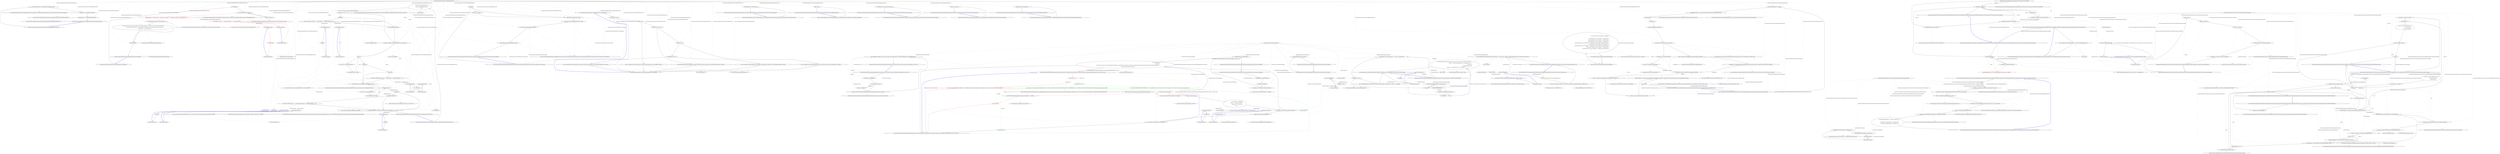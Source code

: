digraph  {
n153 [label="QuantConnect.Algorithm.Framework.QCAlgorithmFramework", span=""];
n0 [label="Entry QuantConnect.Algorithm.Framework.QCAlgorithmFramework.QCAlgorithmFramework()", span="78-78", cluster="QuantConnect.Algorithm.Framework.QCAlgorithmFramework.QCAlgorithmFramework()"];
n1 [label="_securityValuesProvider = new AlgorithmSecurityValuesProvider(this)", span="80-80", cluster="QuantConnect.Algorithm.Framework.QCAlgorithmFramework.QCAlgorithmFramework()"];
n2 [label="Execution = new ImmediateExecutionModel()", span="83-83", cluster="QuantConnect.Algorithm.Framework.QCAlgorithmFramework.QCAlgorithmFramework()"];
n5 [label="Entry QuantConnect.Algorithm.Framework.Alphas.Analysis.Providers.AlgorithmSecurityValuesProvider.AlgorithmSecurityValuesProvider(QuantConnect.Interfaces.IAlgorithm)", span="33-33", cluster="QuantConnect.Algorithm.Framework.Alphas.Analysis.Providers.AlgorithmSecurityValuesProvider.AlgorithmSecurityValuesProvider(QuantConnect.Interfaces.IAlgorithm)"];
n3 [label="RiskManagement = new NullRiskManagementModel()", span="84-84", cluster="QuantConnect.Algorithm.Framework.QCAlgorithmFramework.QCAlgorithmFramework()"];
n6 [label="Entry QuantConnect.Algorithm.Framework.Execution.ImmediateExecutionModel.ImmediateExecutionModel()", span="26-26", cluster="QuantConnect.Algorithm.Framework.Execution.ImmediateExecutionModel.ImmediateExecutionModel()"];
n4 [label="Exit QuantConnect.Algorithm.Framework.QCAlgorithmFramework.QCAlgorithmFramework()", span="78-78", cluster="QuantConnect.Algorithm.Framework.QCAlgorithmFramework.QCAlgorithmFramework()"];
n7 [label="Entry QuantConnect.Algorithm.Framework.Risk.NullRiskManagementModel.NullRiskManagementModel()", span="10-10", cluster="QuantConnect.Algorithm.Framework.Risk.NullRiskManagementModel.NullRiskManagementModel()"];
n8 [label="Entry QuantConnect.Algorithm.Framework.QCAlgorithmFramework.PostInitialize()", span="91-91", cluster="QuantConnect.Algorithm.Framework.QCAlgorithmFramework.PostInitialize()"];
n9 [label="CheckModels()", span="93-93", cluster="QuantConnect.Algorithm.Framework.QCAlgorithmFramework.PostInitialize()"];
n10 [label="UniverseSelection.CreateUniverses(this)", span="95-95", cluster="QuantConnect.Algorithm.Framework.QCAlgorithmFramework.PostInitialize()"];
n17 [label="Entry QuantConnect.Algorithm.Framework.QCAlgorithmFramework.CheckModels()", span="267-267", cluster="QuantConnect.Algorithm.Framework.QCAlgorithmFramework.CheckModels()"];
n11 [label="AddUniverse(universe)", span="97-97", cluster="QuantConnect.Algorithm.Framework.QCAlgorithmFramework.PostInitialize()"];
n12 [label="InsightsGenerated += (algorithm, data) => Log($''{Time}: {string.Join('' | '', data.Insights.OrderBy(i => i.Symbol.ToString()))}'')", span="100-100", cluster="QuantConnect.Algorithm.Framework.QCAlgorithmFramework.PostInitialize()", color=red, community=0];
n18 [label="Entry QuantConnect.Algorithm.Framework.Selection.IUniverseSelectionModel.CreateUniverses(QuantConnect.Algorithm.Framework.QCAlgorithmFramework)", span="31-31", cluster="QuantConnect.Algorithm.Framework.Selection.IUniverseSelectionModel.CreateUniverses(QuantConnect.Algorithm.Framework.QCAlgorithmFramework)"];
n19 [label="Entry QuantConnect.Algorithm.QCAlgorithm.AddUniverse(QuantConnect.Data.UniverseSelection.Universe)", span="135-135", cluster="QuantConnect.Algorithm.QCAlgorithm.AddUniverse(QuantConnect.Data.UniverseSelection.Universe)"];
n13 [label="BrokerageModel.AccountType == AccountType.Cash", span="103-103", cluster="QuantConnect.Algorithm.Framework.QCAlgorithmFramework.PostInitialize()"];
n23 [label="Log($''{Time}: {string.Join('' | '', data.Insights.OrderBy(i => i.Symbol.ToString()))}'')", span="100-100", cluster="lambda expression", color=red, community=0];
n14 [label="Error(''These models are currently unsuitable for Cash Modeled brokerages (e.g. GDAX) and may result in unexpected trades.''\r\n                    + '' To prevent possible user error we've restricted them to Margin trading. You can select margin account types with''\r\n                    + '' SetBrokerage( ... AccountType.Margin)'')", span="105-107", cluster="QuantConnect.Algorithm.Framework.QCAlgorithmFramework.PostInitialize()"];
n15 [label="base.PostInitialize()", span="110-110", cluster="QuantConnect.Algorithm.Framework.QCAlgorithmFramework.PostInitialize()"];
n20 [label="Entry QuantConnect.Algorithm.QCAlgorithm.Error(string)", span="1724-1724", cluster="QuantConnect.Algorithm.QCAlgorithm.Error(string)"];
n16 [label="Exit QuantConnect.Algorithm.Framework.QCAlgorithmFramework.PostInitialize()", span="91-91", cluster="QuantConnect.Algorithm.Framework.QCAlgorithmFramework.PostInitialize()"];
n21 [label="Entry QuantConnect.Algorithm.QCAlgorithm.PostInitialize()", span="501-501", cluster="QuantConnect.Algorithm.QCAlgorithm.PostInitialize()"];
n22 [label="Entry lambda expression", span="100-100", cluster="lambda expression"];
n24 [label="Exit lambda expression", span="100-100", cluster="lambda expression"];
n25 [label="Entry System.Collections.Generic.IEnumerable<TSource>.OrderBy<TSource, TKey>(System.Func<TSource, TKey>)", span="0-0", cluster="System.Collections.Generic.IEnumerable<TSource>.OrderBy<TSource, TKey>(System.Func<TSource, TKey>)"];
n26 [label="Entry string.Join<T>(string, System.Collections.Generic.IEnumerable<T>)", span="0-0", cluster="string.Join<T>(string, System.Collections.Generic.IEnumerable<T>)"];
n27 [label="Entry QuantConnect.Algorithm.QCAlgorithm.Log(string)", span="1712-1712", cluster="QuantConnect.Algorithm.QCAlgorithm.Log(string)"];
n28 [label="Entry lambda expression", span="100-100", cluster="lambda expression"];
n29 [label="i.Symbol.ToString()", span="100-100", cluster="lambda expression", color=red, community=0];
n30 [label="Exit lambda expression", span="100-100", cluster="lambda expression"];
n31 [label="Entry QuantConnect.Symbol.ToString()", span="375-375", cluster="QuantConnect.Symbol.ToString()"];
n32 [label="Entry QuantConnect.Algorithm.Framework.QCAlgorithmFramework.OnFrameworkData(QuantConnect.Data.Slice)", span="117-117", cluster="QuantConnect.Algorithm.Framework.QCAlgorithmFramework.OnFrameworkData(QuantConnect.Data.Slice)"];
n33 [label="var insights = Alpha.Update(this, slice)\r\n                .Select(SetGeneratedAndClosedTimes)\r\n                .ToList()", span="120-122", cluster="QuantConnect.Algorithm.Framework.QCAlgorithmFramework.OnFrameworkData(QuantConnect.Data.Slice)"];
n34 [label="insights.Count != 0", span="125-125", cluster="QuantConnect.Algorithm.Framework.QCAlgorithmFramework.OnFrameworkData(QuantConnect.Data.Slice)"];
n54 [label="Entry QuantConnect.Algorithm.Framework.Alphas.IAlphaModel.Update(QuantConnect.Algorithm.Framework.QCAlgorithmFramework, QuantConnect.Data.Slice)", span="32-32", cluster="QuantConnect.Algorithm.Framework.Alphas.IAlphaModel.Update(QuantConnect.Algorithm.Framework.QCAlgorithmFramework, QuantConnect.Data.Slice)"];
n55 [label="Entry Unk.Select", span="", cluster="Unk.Select"];
n56 [label="Entry Unk.ToList", span="", cluster="Unk.ToList"];
n36 [label="Log($''{Time}: ALPHA: {string.Join('' | '', insights.Select(i => i.ToString()).OrderBy(i => i))}'')", span="130-130", cluster="QuantConnect.Algorithm.Framework.QCAlgorithmFramework.OnFrameworkData(QuantConnect.Data.Slice)"];
n37 [label="OnInsightsGenerated(insights)", span="133-133", cluster="QuantConnect.Algorithm.Framework.QCAlgorithmFramework.OnFrameworkData(QuantConnect.Data.Slice)"];
n38 [label="var targets = PortfolioConstruction.CreateTargets(this, insights).ToList()", span="137-137", cluster="QuantConnect.Algorithm.Framework.QCAlgorithmFramework.OnFrameworkData(QuantConnect.Data.Slice)"];
n35 [label=DebugMode, span="128-128", cluster="QuantConnect.Algorithm.Framework.QCAlgorithmFramework.OnFrameworkData(QuantConnect.Data.Slice)"];
n57 [label="Entry Unk.OrderBy", span="", cluster="Unk.OrderBy"];
n58 [label="Entry Unk.Join", span="", cluster="Unk.Join"];
n67 [label="Entry lambda expression", span="130-130", cluster="lambda expression"];
n70 [label="Entry lambda expression", span="130-130", cluster="lambda expression"];
n59 [label="Entry Unk.OnInsightsGenerated", span="", cluster="Unk.OnInsightsGenerated"];
n39 [label=targets, span="140-140", cluster="QuantConnect.Algorithm.Framework.QCAlgorithmFramework.OnFrameworkData(QuantConnect.Data.Slice)"];
n60 [label="Entry Unk.CreateTargets", span="", cluster="Unk.CreateTargets"];
n61 [label="Entry System.Collections.Generic.IEnumerable<TSource>.ToList<TSource>()", span="0-0", cluster="System.Collections.Generic.IEnumerable<TSource>.ToList<TSource>()"];
n43 [label="targets.Any()", span="149-149", cluster="QuantConnect.Algorithm.Framework.QCAlgorithmFramework.OnFrameworkData(QuantConnect.Data.Slice)"];
n44 [label="Log($''{Time}: PORTFOLIO: {string.Join('' | '', targets.Select(t => t.ToString()).OrderBy(t => t))}'')", span="151-151", cluster="QuantConnect.Algorithm.Framework.QCAlgorithmFramework.OnFrameworkData(QuantConnect.Data.Slice)"];
n52 [label="Execution.Execute(this, riskTargetOverrides.Concat(targets).DistinctBy(pt => pt.Symbol))", span="174-174", cluster="QuantConnect.Algorithm.Framework.QCAlgorithmFramework.OnFrameworkData(QuantConnect.Data.Slice)"];
n40 [label="var security = Securities[target.Symbol]", span="142-142", cluster="QuantConnect.Algorithm.Framework.QCAlgorithmFramework.OnFrameworkData(QuantConnect.Data.Slice)"];
n42 [label=DebugMode, span="146-146", cluster="QuantConnect.Algorithm.Framework.QCAlgorithmFramework.OnFrameworkData(QuantConnect.Data.Slice)"];
n41 [label="security.Holdings.Target = target", span="143-143", cluster="QuantConnect.Algorithm.Framework.QCAlgorithmFramework.OnFrameworkData(QuantConnect.Data.Slice)"];
n45 [label="var riskTargetOverrides = RiskManagement.ManageRisk(this).ToList()", span="155-155", cluster="QuantConnect.Algorithm.Framework.QCAlgorithmFramework.OnFrameworkData(QuantConnect.Data.Slice)"];
n62 [label="Entry System.Collections.Generic.IEnumerable<TSource>.Any<TSource>()", span="0-0", cluster="System.Collections.Generic.IEnumerable<TSource>.Any<TSource>()"];
n73 [label="Entry lambda expression", span="151-151", cluster="lambda expression"];
n77 [label="Entry lambda expression", span="151-151", cluster="lambda expression"];
n46 [label=riskTargetOverrides, span="158-158", cluster="QuantConnect.Algorithm.Framework.QCAlgorithmFramework.OnFrameworkData(QuantConnect.Data.Slice)"];
n63 [label="Entry QuantConnect.Algorithm.Framework.Risk.IRiskManagementModel.ManageRisk(QuantConnect.Algorithm.Framework.QCAlgorithmFramework)", span="29-29", cluster="QuantConnect.Algorithm.Framework.Risk.IRiskManagementModel.ManageRisk(QuantConnect.Algorithm.Framework.QCAlgorithmFramework)"];
n50 [label="riskTargetOverrides.Any()", span="167-167", cluster="QuantConnect.Algorithm.Framework.QCAlgorithmFramework.OnFrameworkData(QuantConnect.Data.Slice)"];
n51 [label="Log($''{Time}: RISK: {string.Join('' | '', riskTargetOverrides.Select(t => t.ToString()).OrderBy(t => t))}'')", span="169-169", cluster="QuantConnect.Algorithm.Framework.QCAlgorithmFramework.OnFrameworkData(QuantConnect.Data.Slice)"];
n47 [label="var security = Securities[target.Symbol]", span="160-160", cluster="QuantConnect.Algorithm.Framework.QCAlgorithmFramework.OnFrameworkData(QuantConnect.Data.Slice)"];
n49 [label=DebugMode, span="164-164", cluster="QuantConnect.Algorithm.Framework.QCAlgorithmFramework.OnFrameworkData(QuantConnect.Data.Slice)"];
n48 [label="security.Holdings.Target = target", span="161-161", cluster="QuantConnect.Algorithm.Framework.QCAlgorithmFramework.OnFrameworkData(QuantConnect.Data.Slice)"];
n80 [label="Entry lambda expression", span="169-169", cluster="lambda expression"];
n83 [label="Entry lambda expression", span="169-169", cluster="lambda expression"];
n53 [label="Exit QuantConnect.Algorithm.Framework.QCAlgorithmFramework.OnFrameworkData(QuantConnect.Data.Slice)", span="117-117", cluster="QuantConnect.Algorithm.Framework.QCAlgorithmFramework.OnFrameworkData(QuantConnect.Data.Slice)"];
n64 [label="Entry System.Collections.Generic.IEnumerable<TSource>.Concat<TSource>(System.Collections.Generic.IEnumerable<TSource>)", span="0-0", cluster="System.Collections.Generic.IEnumerable<TSource>.Concat<TSource>(System.Collections.Generic.IEnumerable<TSource>)"];
n65 [label="Entry System.Collections.Generic.IEnumerable<T>.DistinctBy<T, TPropery>(System.Func<T, TPropery>)", span="264-264", cluster="System.Collections.Generic.IEnumerable<T>.DistinctBy<T, TPropery>(System.Func<T, TPropery>)"];
n66 [label="Entry QuantConnect.Algorithm.Framework.Execution.IExecutionModel.Execute(QuantConnect.Algorithm.Framework.QCAlgorithmFramework, System.Collections.Generic.IEnumerable<QuantConnect.Algorithm.Framework.Portfolio.IPortfolioTarget>)", span="32-32", cluster="QuantConnect.Algorithm.Framework.Execution.IExecutionModel.Execute(QuantConnect.Algorithm.Framework.QCAlgorithmFramework, System.Collections.Generic.IEnumerable<QuantConnect.Algorithm.Framework.Portfolio.IPortfolioTarget>)"];
n86 [label="Entry lambda expression", span="174-174", cluster="lambda expression"];
n68 [label="i.ToString()", span="130-130", cluster="lambda expression"];
n69 [label="Exit lambda expression", span="130-130", cluster="lambda expression"];
n71 [label=i, span="130-130", cluster="lambda expression"];
n72 [label="Exit lambda expression", span="130-130", cluster="lambda expression"];
n74 [label="t.ToString()", span="151-151", cluster="lambda expression"];
n75 [label="Exit lambda expression", span="151-151", cluster="lambda expression"];
n76 [label="Entry object.ToString()", span="0-0", cluster="object.ToString()"];
n78 [label=t, span="151-151", cluster="lambda expression"];
n79 [label="Exit lambda expression", span="151-151", cluster="lambda expression"];
n81 [label="t.ToString()", span="169-169", cluster="lambda expression"];
n82 [label="Exit lambda expression", span="169-169", cluster="lambda expression"];
n84 [label=t, span="169-169", cluster="lambda expression"];
n85 [label="Exit lambda expression", span="169-169", cluster="lambda expression"];
n87 [label="pt.Symbol", span="174-174", cluster="lambda expression"];
n88 [label="Exit lambda expression", span="174-174", cluster="lambda expression"];
n89 [label="Entry QuantConnect.Algorithm.Framework.QCAlgorithmFramework.OnFrameworkSecuritiesChanged(QuantConnect.Data.UniverseSelection.SecurityChanges)", span="181-181", cluster="QuantConnect.Algorithm.Framework.QCAlgorithmFramework.OnFrameworkSecuritiesChanged(QuantConnect.Data.UniverseSelection.SecurityChanges)"];
n90 [label=DebugMode, span="183-183", cluster="QuantConnect.Algorithm.Framework.QCAlgorithmFramework.OnFrameworkSecuritiesChanged(QuantConnect.Data.UniverseSelection.SecurityChanges)"];
n91 [label="Log($''{Time}: {changes}'')", span="185-185", cluster="QuantConnect.Algorithm.Framework.QCAlgorithmFramework.OnFrameworkSecuritiesChanged(QuantConnect.Data.UniverseSelection.SecurityChanges)"];
n92 [label="Alpha.OnSecuritiesChanged(this, changes)", span="188-188", cluster="QuantConnect.Algorithm.Framework.QCAlgorithmFramework.OnFrameworkSecuritiesChanged(QuantConnect.Data.UniverseSelection.SecurityChanges)"];
n93 [label="PortfolioConstruction.OnSecuritiesChanged(this, changes)", span="189-189", cluster="QuantConnect.Algorithm.Framework.QCAlgorithmFramework.OnFrameworkSecuritiesChanged(QuantConnect.Data.UniverseSelection.SecurityChanges)"];
n94 [label="Execution.OnSecuritiesChanged(this, changes)", span="190-190", cluster="QuantConnect.Algorithm.Framework.QCAlgorithmFramework.OnFrameworkSecuritiesChanged(QuantConnect.Data.UniverseSelection.SecurityChanges)"];
n95 [label="RiskManagement.OnSecuritiesChanged(this, changes)", span="191-191", cluster="QuantConnect.Algorithm.Framework.QCAlgorithmFramework.OnFrameworkSecuritiesChanged(QuantConnect.Data.UniverseSelection.SecurityChanges)"];
n97 [label="Entry QuantConnect.Algorithm.Framework.INotifiedSecurityChanges.OnSecuritiesChanged(QuantConnect.Algorithm.Framework.QCAlgorithmFramework, QuantConnect.Data.UniverseSelection.SecurityChanges)", span="29-29", cluster="QuantConnect.Algorithm.Framework.INotifiedSecurityChanges.OnSecuritiesChanged(QuantConnect.Algorithm.Framework.QCAlgorithmFramework, QuantConnect.Data.UniverseSelection.SecurityChanges)"];
n96 [label="Exit QuantConnect.Algorithm.Framework.QCAlgorithmFramework.OnFrameworkSecuritiesChanged(QuantConnect.Data.UniverseSelection.SecurityChanges)", span="181-181", cluster="QuantConnect.Algorithm.Framework.QCAlgorithmFramework.OnFrameworkSecuritiesChanged(QuantConnect.Data.UniverseSelection.SecurityChanges)"];
n98 [label="Entry QuantConnect.Algorithm.Framework.QCAlgorithmFramework.SetPortfolioSelection(QuantConnect.Algorithm.Framework.Selection.IUniverseSelectionModel)", span="198-198", cluster="QuantConnect.Algorithm.Framework.QCAlgorithmFramework.SetPortfolioSelection(QuantConnect.Algorithm.Framework.Selection.IUniverseSelectionModel)"];
n99 [label="UniverseSelection = universeSelection", span="200-200", cluster="QuantConnect.Algorithm.Framework.QCAlgorithmFramework.SetPortfolioSelection(QuantConnect.Algorithm.Framework.Selection.IUniverseSelectionModel)"];
n100 [label="Exit QuantConnect.Algorithm.Framework.QCAlgorithmFramework.SetPortfolioSelection(QuantConnect.Algorithm.Framework.Selection.IUniverseSelectionModel)", span="198-198", cluster="QuantConnect.Algorithm.Framework.QCAlgorithmFramework.SetPortfolioSelection(QuantConnect.Algorithm.Framework.Selection.IUniverseSelectionModel)"];
n101 [label="Entry QuantConnect.Algorithm.Framework.QCAlgorithmFramework.SetAlpha(QuantConnect.Algorithm.Framework.Alphas.IAlphaModel)", span="207-207", cluster="QuantConnect.Algorithm.Framework.QCAlgorithmFramework.SetAlpha(QuantConnect.Algorithm.Framework.Alphas.IAlphaModel)"];
n102 [label="Alpha = alpha", span="209-209", cluster="QuantConnect.Algorithm.Framework.QCAlgorithmFramework.SetAlpha(QuantConnect.Algorithm.Framework.Alphas.IAlphaModel)"];
n103 [label="Exit QuantConnect.Algorithm.Framework.QCAlgorithmFramework.SetAlpha(QuantConnect.Algorithm.Framework.Alphas.IAlphaModel)", span="207-207", cluster="QuantConnect.Algorithm.Framework.QCAlgorithmFramework.SetAlpha(QuantConnect.Algorithm.Framework.Alphas.IAlphaModel)"];
n104 [label="Entry QuantConnect.Algorithm.Framework.QCAlgorithmFramework.SetPortfolioConstruction(QuantConnect.Algorithm.Framework.Portfolio.IPortfolioConstructionModel)", span="216-216", cluster="QuantConnect.Algorithm.Framework.QCAlgorithmFramework.SetPortfolioConstruction(QuantConnect.Algorithm.Framework.Portfolio.IPortfolioConstructionModel)"];
n105 [label="PortfolioConstruction = portfolioConstruction", span="218-218", cluster="QuantConnect.Algorithm.Framework.QCAlgorithmFramework.SetPortfolioConstruction(QuantConnect.Algorithm.Framework.Portfolio.IPortfolioConstructionModel)"];
n106 [label="Exit QuantConnect.Algorithm.Framework.QCAlgorithmFramework.SetPortfolioConstruction(QuantConnect.Algorithm.Framework.Portfolio.IPortfolioConstructionModel)", span="216-216", cluster="QuantConnect.Algorithm.Framework.QCAlgorithmFramework.SetPortfolioConstruction(QuantConnect.Algorithm.Framework.Portfolio.IPortfolioConstructionModel)"];
n107 [label="Entry QuantConnect.Algorithm.Framework.QCAlgorithmFramework.SetExecution(QuantConnect.Algorithm.Framework.Execution.IExecutionModel)", span="225-225", cluster="QuantConnect.Algorithm.Framework.QCAlgorithmFramework.SetExecution(QuantConnect.Algorithm.Framework.Execution.IExecutionModel)"];
n108 [label="Execution = execution", span="227-227", cluster="QuantConnect.Algorithm.Framework.QCAlgorithmFramework.SetExecution(QuantConnect.Algorithm.Framework.Execution.IExecutionModel)"];
n109 [label="Exit QuantConnect.Algorithm.Framework.QCAlgorithmFramework.SetExecution(QuantConnect.Algorithm.Framework.Execution.IExecutionModel)", span="225-225", cluster="QuantConnect.Algorithm.Framework.QCAlgorithmFramework.SetExecution(QuantConnect.Algorithm.Framework.Execution.IExecutionModel)"];
n110 [label="Entry QuantConnect.Algorithm.Framework.QCAlgorithmFramework.SetRiskManagement(QuantConnect.Algorithm.Framework.Risk.IRiskManagementModel)", span="234-234", cluster="QuantConnect.Algorithm.Framework.QCAlgorithmFramework.SetRiskManagement(QuantConnect.Algorithm.Framework.Risk.IRiskManagementModel)"];
n111 [label="RiskManagement = riskManagement", span="236-236", cluster="QuantConnect.Algorithm.Framework.QCAlgorithmFramework.SetRiskManagement(QuantConnect.Algorithm.Framework.Risk.IRiskManagementModel)"];
n112 [label="Exit QuantConnect.Algorithm.Framework.QCAlgorithmFramework.SetRiskManagement(QuantConnect.Algorithm.Framework.Risk.IRiskManagementModel)", span="234-234", cluster="QuantConnect.Algorithm.Framework.QCAlgorithmFramework.SetRiskManagement(QuantConnect.Algorithm.Framework.Risk.IRiskManagementModel)"];
n113 [label="Entry QuantConnect.Algorithm.Framework.QCAlgorithmFramework.SetGeneratedAndClosedTimes(QuantConnect.Algorithm.Framework.Alphas.Insight)", span="239-239", cluster="QuantConnect.Algorithm.Framework.QCAlgorithmFramework.SetGeneratedAndClosedTimes(QuantConnect.Algorithm.Framework.Alphas.Insight)"];
n114 [label="insight.GeneratedTimeUtc = UtcTime", span="241-241", cluster="QuantConnect.Algorithm.Framework.QCAlgorithmFramework.SetGeneratedAndClosedTimes(QuantConnect.Algorithm.Framework.Alphas.Insight)"];
n115 [label="insight.ReferenceValue = _securityValuesProvider.GetValues(insight.Symbol).Get(insight.Type)", span="242-242", cluster="QuantConnect.Algorithm.Framework.QCAlgorithmFramework.SetGeneratedAndClosedTimes(QuantConnect.Algorithm.Framework.Alphas.Insight)"];
n119 [label="Securities.TryGetValue(insight.Symbol, out security)", span="247-247", cluster="QuantConnect.Algorithm.Framework.QCAlgorithmFramework.SetGeneratedAndClosedTimes(QuantConnect.Algorithm.Framework.Alphas.Insight)"];
n122 [label="barSize = insight.Period.ToHigherResolutionEquivalent(false).ToTimeSpan()", span="254-254", cluster="QuantConnect.Algorithm.Framework.QCAlgorithmFramework.SetGeneratedAndClosedTimes(QuantConnect.Algorithm.Framework.Alphas.Insight)"];
n123 [label="exchangeHours = MarketHoursDatabase.GetExchangeHours(insight.Symbol.ID.Market, insight.Symbol, insight.Symbol.SecurityType)", span="255-255", cluster="QuantConnect.Algorithm.Framework.QCAlgorithmFramework.SetGeneratedAndClosedTimes(QuantConnect.Algorithm.Framework.Alphas.Insight)"];
n126 [label="var barCount = (int) (insight.Period.Ticks / barSize.Ticks)", span="260-260", cluster="QuantConnect.Algorithm.Framework.QCAlgorithmFramework.SetGeneratedAndClosedTimes(QuantConnect.Algorithm.Framework.Alphas.Insight)"];
n127 [label="insight.CloseTimeUtc = QuantConnect.Time.GetEndTimeForTradeBars(exchangeHours, localStart, barSize, barCount, false).ConvertToUtc(exchangeHours.TimeZone)", span="262-262", cluster="QuantConnect.Algorithm.Framework.QCAlgorithmFramework.SetGeneratedAndClosedTimes(QuantConnect.Algorithm.Framework.Alphas.Insight)"];
n128 [label="return insight;", span="264-264", cluster="QuantConnect.Algorithm.Framework.QCAlgorithmFramework.SetGeneratedAndClosedTimes(QuantConnect.Algorithm.Framework.Alphas.Insight)"];
n116 [label="TimeSpan barSize", span="244-244", cluster="QuantConnect.Algorithm.Framework.QCAlgorithmFramework.SetGeneratedAndClosedTimes(QuantConnect.Algorithm.Framework.Alphas.Insight)"];
n130 [label="Entry QuantConnect.Algorithm.Framework.Alphas.Analysis.ISecurityValuesProvider.GetValues(QuantConnect.Symbol)", span="31-31", cluster="QuantConnect.Algorithm.Framework.Alphas.Analysis.ISecurityValuesProvider.GetValues(QuantConnect.Symbol)"];
n131 [label="Entry QuantConnect.Algorithm.Framework.Alphas.Analysis.SecurityValues.Get(QuantConnect.Algorithm.Framework.Alphas.InsightType)", span="89-89", cluster="QuantConnect.Algorithm.Framework.Alphas.Analysis.SecurityValues.Get(QuantConnect.Algorithm.Framework.Alphas.InsightType)"];
n117 [label="Security security", span="245-245", cluster="QuantConnect.Algorithm.Framework.QCAlgorithmFramework.SetGeneratedAndClosedTimes(QuantConnect.Algorithm.Framework.Alphas.Insight)"];
n118 [label="SecurityExchangeHours exchangeHours", span="246-246", cluster="QuantConnect.Algorithm.Framework.QCAlgorithmFramework.SetGeneratedAndClosedTimes(QuantConnect.Algorithm.Framework.Alphas.Insight)"];
n120 [label="exchangeHours = security.Exchange.Hours", span="249-249", cluster="QuantConnect.Algorithm.Framework.QCAlgorithmFramework.SetGeneratedAndClosedTimes(QuantConnect.Algorithm.Framework.Alphas.Insight)"];
n132 [label="Entry QuantConnect.Securities.SecurityManager.TryGetValue(QuantConnect.Symbol, out QuantConnect.Securities.Security)", span="193-193", cluster="QuantConnect.Securities.SecurityManager.TryGetValue(QuantConnect.Symbol, out QuantConnect.Securities.Security)"];
n121 [label="barSize = security.Resolution.ToTimeSpan()", span="250-250", cluster="QuantConnect.Algorithm.Framework.QCAlgorithmFramework.SetGeneratedAndClosedTimes(QuantConnect.Algorithm.Framework.Alphas.Insight)"];
n124 [label="var localStart = UtcTime.ConvertFromUtc(exchangeHours.TimeZone)", span="258-258", cluster="QuantConnect.Algorithm.Framework.QCAlgorithmFramework.SetGeneratedAndClosedTimes(QuantConnect.Algorithm.Framework.Alphas.Insight)"];
n134 [label="Entry System.TimeSpan.ToHigherResolutionEquivalent(bool)", span="752-752", cluster="System.TimeSpan.ToHigherResolutionEquivalent(bool)"];
n133 [label="Entry QuantConnect.Resolution.ToTimeSpan()", span="724-724", cluster="QuantConnect.Resolution.ToTimeSpan()"];
n125 [label="barSize = QuantConnect.Time.Max(barSize, QuantConnect.Time.OneMinute)", span="259-259", cluster="QuantConnect.Algorithm.Framework.QCAlgorithmFramework.SetGeneratedAndClosedTimes(QuantConnect.Algorithm.Framework.Alphas.Insight)"];
n135 [label="Entry QuantConnect.Securities.MarketHoursDatabase.GetExchangeHours(string, QuantConnect.Symbol, QuantConnect.SecurityType)", span="74-74", cluster="QuantConnect.Securities.MarketHoursDatabase.GetExchangeHours(string, QuantConnect.Symbol, QuantConnect.SecurityType)"];
n136 [label="Entry System.DateTime.ConvertFromUtc(DateTimeZone, bool)", span="606-606", cluster="System.DateTime.ConvertFromUtc(DateTimeZone, bool)"];
n137 [label="Entry QuantConnect.Time.Max(System.TimeSpan, System.TimeSpan)", span="195-195", cluster="QuantConnect.Time.Max(System.TimeSpan, System.TimeSpan)"];
n138 [label="Entry QuantConnect.Time.GetEndTimeForTradeBars(QuantConnect.Securities.SecurityExchangeHours, System.DateTime, System.TimeSpan, int, bool)", span="469-469", cluster="QuantConnect.Time.GetEndTimeForTradeBars(QuantConnect.Securities.SecurityExchangeHours, System.DateTime, System.TimeSpan, int, bool)"];
n139 [label="Entry System.DateTime.ConvertToUtc(DateTimeZone, bool)", span="618-618", cluster="System.DateTime.ConvertToUtc(DateTimeZone, bool)"];
n129 [label="Exit QuantConnect.Algorithm.Framework.QCAlgorithmFramework.SetGeneratedAndClosedTimes(QuantConnect.Algorithm.Framework.Alphas.Insight)", span="239-239", cluster="QuantConnect.Algorithm.Framework.QCAlgorithmFramework.SetGeneratedAndClosedTimes(QuantConnect.Algorithm.Framework.Alphas.Insight)"];
n140 [label="UniverseSelection == null", span="269-269", cluster="QuantConnect.Algorithm.Framework.QCAlgorithmFramework.CheckModels()"];
n141 [label="throw new Exception($''Framework algorithms must specify a portfolio selection model using the '{nameof(UniverseSelection)}' property.'');", span="271-271", cluster="QuantConnect.Algorithm.Framework.QCAlgorithmFramework.CheckModels()"];
n142 [label="Alpha == null", span="273-273", cluster="QuantConnect.Algorithm.Framework.QCAlgorithmFramework.CheckModels()"];
n143 [label="throw new Exception($''Framework algorithms must specify a alpha model using the '{nameof(Alpha)}' property.'');", span="275-275", cluster="QuantConnect.Algorithm.Framework.QCAlgorithmFramework.CheckModels()"];
n144 [label="PortfolioConstruction == null", span="277-277", cluster="QuantConnect.Algorithm.Framework.QCAlgorithmFramework.CheckModels()"];
n145 [label="throw new Exception($''Framework algorithms must specify a portfolio construction model using the '{nameof(PortfolioConstruction)}' property'');", span="279-279", cluster="QuantConnect.Algorithm.Framework.QCAlgorithmFramework.CheckModels()"];
n146 [label="Execution == null", span="281-281", cluster="QuantConnect.Algorithm.Framework.QCAlgorithmFramework.CheckModels()"];
n147 [label="throw new Exception($''Framework algorithms must specify an execution model using the '{nameof(Execution)}' property.'');", span="283-283", cluster="QuantConnect.Algorithm.Framework.QCAlgorithmFramework.CheckModels()"];
n148 [label="RiskManagement == null", span="285-285", cluster="QuantConnect.Algorithm.Framework.QCAlgorithmFramework.CheckModels()"];
n149 [label="throw new Exception($''Framework algorithms must specify an risk management model using the '{nameof(RiskManagement)}' property.'');", span="287-287", cluster="QuantConnect.Algorithm.Framework.QCAlgorithmFramework.CheckModels()"];
n150 [label="Exit QuantConnect.Algorithm.Framework.QCAlgorithmFramework.CheckModels()", span="267-267", cluster="QuantConnect.Algorithm.Framework.QCAlgorithmFramework.CheckModels()"];
n151 [label="Entry System.Exception.Exception(string)", span="0-0", cluster="System.Exception.Exception(string)"];
n152 [label="Entry Unk.nameof", span="", cluster="Unk.nameof"];
m0_43 [label="Entry QuantConnect.TimeKeeper.AddTimeZone(DateTimeZone)", span="108-108", cluster="QuantConnect.TimeKeeper.AddTimeZone(DateTimeZone)", file="RsiAlphaModel.cs"];
m0_38 [label="Entry Unk.Where", span="", cluster="Unk.Where", file="RsiAlphaModel.cs"];
m0_63 [label="Entry Unk.IsAssignableFrom", span="", cluster="Unk.IsAssignableFrom", file="RsiAlphaModel.cs"];
m0_8 [label="Entry QuantConnect.Data.SubscriptionManager.Add(QuantConnect.Symbol, QuantConnect.Resolution, DateTimeZone, DateTimeZone, bool, bool, bool)", span="91-91", cluster="QuantConnect.Data.SubscriptionManager.Add(QuantConnect.Symbol, QuantConnect.Resolution, DateTimeZone, DateTimeZone, bool, bool, bool)", file="RsiAlphaModel.cs"];
m0_9 [label="var dataType = typeof(TradeBar)", span="94-94", cluster="QuantConnect.Data.SubscriptionManager.Add(QuantConnect.Symbol, QuantConnect.Resolution, DateTimeZone, DateTimeZone, bool, bool, bool)", file="RsiAlphaModel.cs"];
m0_10 [label="resolution == Resolution.Tick", span="95-95", cluster="QuantConnect.Data.SubscriptionManager.Add(QuantConnect.Symbol, QuantConnect.Resolution, DateTimeZone, DateTimeZone, bool, bool, bool)", file="RsiAlphaModel.cs"];
m0_12 [label="var tickType = LeanData.GetCommonTickTypeForCommonDataTypes(dataType, symbol.SecurityType)", span="99-99", cluster="QuantConnect.Data.SubscriptionManager.Add(QuantConnect.Symbol, QuantConnect.Resolution, DateTimeZone, DateTimeZone, bool, bool, bool)", file="RsiAlphaModel.cs"];
m0_13 [label="return Add(dataType, tickType, symbol, resolution, timeZone, exchangeTimeZone, isCustomData, fillDataForward, extendedMarketHours);", span="100-100", cluster="QuantConnect.Data.SubscriptionManager.Add(QuantConnect.Symbol, QuantConnect.Resolution, DateTimeZone, DateTimeZone, bool, bool, bool)", file="RsiAlphaModel.cs"];
m0_11 [label="dataType = typeof(Tick)", span="97-97", cluster="QuantConnect.Data.SubscriptionManager.Add(QuantConnect.Symbol, QuantConnect.Resolution, DateTimeZone, DateTimeZone, bool, bool, bool)", file="RsiAlphaModel.cs"];
m0_14 [label="Exit QuantConnect.Data.SubscriptionManager.Add(QuantConnect.Symbol, QuantConnect.Resolution, DateTimeZone, DateTimeZone, bool, bool, bool)", span="91-91", cluster="QuantConnect.Data.SubscriptionManager.Add(QuantConnect.Symbol, QuantConnect.Resolution, DateTimeZone, DateTimeZone, bool, bool, bool)", file="RsiAlphaModel.cs"];
m0_77 [label="Entry System.Collections.Generic.List<T>.List()", span="0-0", cluster="System.Collections.Generic.List<T>.List()", file="RsiAlphaModel.cs"];
m0_90 [label="Entry QuantConnect.Util.LeanData.GetDataType(QuantConnect.Resolution, QuantConnect.TickType)", span="258-258", cluster="QuantConnect.Util.LeanData.GetDataType(QuantConnect.Resolution, QuantConnect.TickType)", file="RsiAlphaModel.cs"];
m0_15 [label="Entry QuantConnect.Util.LeanData.GetCommonTickTypeForCommonDataTypes(System.Type, QuantConnect.SecurityType)", span="687-687", cluster="QuantConnect.Util.LeanData.GetCommonTickTypeForCommonDataTypes(System.Type, QuantConnect.SecurityType)", file="RsiAlphaModel.cs"];
m0_47 [label="Entry QuantConnect.Symbol.IsCanonical()", span="168-168", cluster="QuantConnect.Symbol.IsCanonical()", file="RsiAlphaModel.cs"];
m0_37 [label="Entry System.Collections.Generic.HashSet<T>.Add(T)", span="0-0", cluster="System.Collections.Generic.HashSet<T>.Add(T)", file="RsiAlphaModel.cs"];
m0_87 [label="Entry lambda expression", span="237-237", cluster="lambda expression", file="RsiAlphaModel.cs"];
m0_44 [label="Entry lambda expression", span="144-144", cluster="lambda expression", file="RsiAlphaModel.cs"];
m0_48 [label="Entry lambda expression", span="145-145", cluster="lambda expression", file="RsiAlphaModel.cs"];
m0_45 [label="!x.Symbol.IsCanonical()", span="144-144", cluster="lambda expression", file="RsiAlphaModel.cs"];
m0_46 [label="Exit lambda expression", span="144-144", cluster="lambda expression", file="RsiAlphaModel.cs"];
m0_49 [label="x.Symbol.Value", span="145-145", cluster="lambda expression", file="RsiAlphaModel.cs"];
m0_50 [label="Exit lambda expression", span="145-145", cluster="lambda expression", file="RsiAlphaModel.cs"];
m0_69 [label="x.Symbol == symbol", span="172-172", cluster="lambda expression", file="RsiAlphaModel.cs"];
m0_68 [label="Entry lambda expression", span="172-172", cluster="lambda expression", file="RsiAlphaModel.cs"];
m0_71 [label="Entry lambda expression", span="194-194", cluster="lambda expression", file="RsiAlphaModel.cs"];
m0_70 [label="Exit lambda expression", span="172-172", cluster="lambda expression", file="RsiAlphaModel.cs"];
m0_72 [label="x.Type.Name", span="194-194", cluster="lambda expression", file="RsiAlphaModel.cs"];
m0_73 [label="Exit lambda expression", span="194-194", cluster="lambda expression", file="RsiAlphaModel.cs"];
m0_88 [label="new Tuple<Type, TickType>(LeanData.GetDataType(resolution, tickType), tickType)", span="237-237", cluster="lambda expression", file="RsiAlphaModel.cs"];
m0_89 [label="Exit lambda expression", span="237-237", cluster="lambda expression", file="RsiAlphaModel.cs"];
m0_34 [label="Entry QuantConnect.Data.SubscriptionDataConfig.SubscriptionDataConfig(System.Type, QuantConnect.Symbol, QuantConnect.Resolution, DateTimeZone, DateTimeZone, bool, bool, bool, bool, QuantConnect.TickType?, bool, QuantConnect.DataNormalizationMode)", span="157-157", cluster="QuantConnect.Data.SubscriptionDataConfig.SubscriptionDataConfig(System.Type, QuantConnect.Symbol, QuantConnect.Resolution, DateTimeZone, DateTimeZone, bool, bool, bool, bool, QuantConnect.TickType?, bool, QuantConnect.DataNormalizationMode)", file="RsiAlphaModel.cs"];
m0_6 [label="Entry System.Collections.Generic.HashSet<T>.HashSet()", span="0-0", cluster="System.Collections.Generic.HashSet<T>.HashSet()", file="RsiAlphaModel.cs"];
m0_16 [label="Entry QuantConnect.Data.SubscriptionManager.Add(System.Type, QuantConnect.TickType, QuantConnect.Symbol, QuantConnect.Resolution, DateTimeZone, DateTimeZone, bool, bool, bool, bool, bool)", span="119-119", cluster="QuantConnect.Data.SubscriptionManager.Add(System.Type, QuantConnect.TickType, QuantConnect.Symbol, QuantConnect.Resolution, DateTimeZone, DateTimeZone, bool, bool, bool, bool, bool)", file="RsiAlphaModel.cs"];
m0_17 [label="dataTimeZone == null", span="121-121", cluster="QuantConnect.Data.SubscriptionManager.Add(System.Type, QuantConnect.TickType, QuantConnect.Symbol, QuantConnect.Resolution, DateTimeZone, DateTimeZone, bool, bool, bool, bool, bool)", color=red, community=0, file="RsiAlphaModel.cs"];
m0_19 [label="exchangeTimeZone == null", span="125-125", cluster="QuantConnect.Data.SubscriptionManager.Add(System.Type, QuantConnect.TickType, QuantConnect.Symbol, QuantConnect.Resolution, DateTimeZone, DateTimeZone, bool, bool, bool, bool, bool)", file="RsiAlphaModel.cs", color=green, community=0];
m0_21 [label="var newConfig = new SubscriptionDataConfig(dataType, symbol, resolution, dataTimeZone, exchangeTimeZone, fillDataForward, extendedMarketHours, isInternalFeed, isCustomData, isFilteredSubscription: isFilteredSubscription, tickType: tickType)", span="131-131", cluster="QuantConnect.Data.SubscriptionManager.Add(System.Type, QuantConnect.TickType, QuantConnect.Symbol, QuantConnect.Resolution, DateTimeZone, DateTimeZone, bool, bool, bool, bool, bool)", file="RsiAlphaModel.cs", color=green, community=0];
m0_29 [label="_timeKeeper.AddTimeZone(exchangeTimeZone)", span="156-156", cluster="QuantConnect.Data.SubscriptionManager.Add(System.Type, QuantConnect.TickType, QuantConnect.Symbol, QuantConnect.Resolution, DateTimeZone, DateTimeZone, bool, bool, bool, bool, bool)", file="RsiAlphaModel.cs"];
m0_30 [label="HasCustomData = HasCustomData || isCustomData", span="159-159", cluster="QuantConnect.Data.SubscriptionManager.Add(System.Type, QuantConnect.TickType, QuantConnect.Symbol, QuantConnect.Resolution, DateTimeZone, DateTimeZone, bool, bool, bool, bool, bool)", file="RsiAlphaModel.cs"];
m0_18 [label="throw new ArgumentNullException(''dataTimeZone'', ''DataTimeZone is a required parameter for new subscriptions.  Set to the time zone the raw data is time stamped in.'');", span="123-123", cluster="QuantConnect.Data.SubscriptionManager.Add(System.Type, QuantConnect.TickType, QuantConnect.Symbol, QuantConnect.Resolution, DateTimeZone, DateTimeZone, bool, bool, bool, bool, bool)", color=red, community=0, file="RsiAlphaModel.cs"];
m0_20 [label="throw new ArgumentNullException(''exchangeTimeZone'', ''ExchangeTimeZone is a required parameter for new subscriptions.  Set to the time zone the security exchange resides in.'');", span="127-127", cluster="QuantConnect.Data.SubscriptionManager.Add(System.Type, QuantConnect.TickType, QuantConnect.Symbol, QuantConnect.Resolution, DateTimeZone, DateTimeZone, bool, bool, bool, bool, bool)", color=green, community=0, file="RsiAlphaModel.cs"];
m0_22 [label="Subscriptions.Contains(newConfig)", span="134-134", cluster="QuantConnect.Data.SubscriptionManager.Add(System.Type, QuantConnect.TickType, QuantConnect.Symbol, QuantConnect.Resolution, DateTimeZone, DateTimeZone, bool, bool, bool, bool, bool)", color=red, community=0, file="RsiAlphaModel.cs"];
m0_23 [label="Log.Trace(''SubscriptionManager.Add(): subscription already added: '' + newConfig)", span="136-136", cluster="QuantConnect.Data.SubscriptionManager.Add(System.Type, QuantConnect.TickType, QuantConnect.Symbol, QuantConnect.Resolution, DateTimeZone, DateTimeZone, bool, bool, bool, bool, bool)", file="RsiAlphaModel.cs"];
m0_24 [label="return newConfig;", span="137-137", cluster="QuantConnect.Data.SubscriptionManager.Add(System.Type, QuantConnect.TickType, QuantConnect.Symbol, QuantConnect.Resolution, DateTimeZone, DateTimeZone, bool, bool, bool, bool, bool)", color=red, community=0, file="RsiAlphaModel.cs"];
m0_25 [label="Subscriptions.Add(newConfig)", span="140-140", cluster="QuantConnect.Data.SubscriptionManager.Add(System.Type, QuantConnect.TickType, QuantConnect.Symbol, QuantConnect.Resolution, DateTimeZone, DateTimeZone, bool, bool, bool, bool, bool)", file="RsiAlphaModel.cs"];
m0_31 [label="return newConfig;", span="161-161", cluster="QuantConnect.Data.SubscriptionManager.Add(System.Type, QuantConnect.TickType, QuantConnect.Symbol, QuantConnect.Resolution, DateTimeZone, DateTimeZone, bool, bool, bool, bool, bool)", file="RsiAlphaModel.cs"];
m0_26 [label="var uniqueCount = Subscriptions\r\n                .Where(x => !x.Symbol.IsCanonical())\r\n                .DistinctBy(x => x.Symbol.Value)\r\n                .Count()", span="143-146", cluster="QuantConnect.Data.SubscriptionManager.Add(System.Type, QuantConnect.TickType, QuantConnect.Symbol, QuantConnect.Resolution, DateTimeZone, DateTimeZone, bool, bool, bool, bool, bool)", file="RsiAlphaModel.cs"];
m0_27 [label="uniqueCount > _algorithmSettings.DataSubscriptionLimit", span="147-147", cluster="QuantConnect.Data.SubscriptionManager.Add(System.Type, QuantConnect.TickType, QuantConnect.Symbol, QuantConnect.Resolution, DateTimeZone, DateTimeZone, bool, bool, bool, bool, bool)", file="RsiAlphaModel.cs"];
m0_28 [label="throw new Exception(\r\n                    string.Format(\r\n                        ''The maximum number of concurrent market data subscriptions was exceeded ({0}). Please reduce the number of symbols requested or increase the limit using Settings.DataSubscriptionLimit.'',\r\n                        _algorithmSettings.DataSubscriptionLimit));", span="149-152", cluster="QuantConnect.Data.SubscriptionManager.Add(System.Type, QuantConnect.TickType, QuantConnect.Symbol, QuantConnect.Resolution, DateTimeZone, DateTimeZone, bool, bool, bool, bool, bool)", file="RsiAlphaModel.cs"];
m0_32 [label="Exit QuantConnect.Data.SubscriptionManager.Add(System.Type, QuantConnect.TickType, QuantConnect.Symbol, QuantConnect.Resolution, DateTimeZone, DateTimeZone, bool, bool, bool, bool, bool)", span="119-119", cluster="QuantConnect.Data.SubscriptionManager.Add(System.Type, QuantConnect.TickType, QuantConnect.Symbol, QuantConnect.Resolution, DateTimeZone, DateTimeZone, bool, bool, bool, bool, bool)", file="RsiAlphaModel.cs"];
m0_39 [label="Entry Unk.DistinctBy", span="", cluster="Unk.DistinctBy", file="RsiAlphaModel.cs"];
m0_78 [label="Entry QuantConnect.Data.SubscriptionManager.GetDataTypesForSecurity(QuantConnect.SecurityType)", span="218-218", cluster="QuantConnect.Data.SubscriptionManager.GetDataTypesForSecurity(QuantConnect.SecurityType)", file="RsiAlphaModel.cs"];
m0_79 [label="return AvailableDataTypes[securityType];", span="220-220", cluster="QuantConnect.Data.SubscriptionManager.GetDataTypesForSecurity(QuantConnect.SecurityType)", file="RsiAlphaModel.cs"];
m0_80 [label="Exit QuantConnect.Data.SubscriptionManager.GetDataTypesForSecurity(QuantConnect.SecurityType)", span="218-218", cluster="QuantConnect.Data.SubscriptionManager.GetDataTypesForSecurity(QuantConnect.SecurityType)", file="RsiAlphaModel.cs"];
m0_61 [label="Entry Unk.ToList", span="", cluster="Unk.ToList", file="RsiAlphaModel.cs"];
m0_7 [label="Entry QuantConnect.Data.SubscriptionManager.DefaultDataTypes()", span="200-200", cluster="QuantConnect.Data.SubscriptionManager.DefaultDataTypes()", file="RsiAlphaModel.cs"];
m0_74 [label="return new Dictionary<SecurityType, List<TickType>>()\r\n            {\r\n                {SecurityType.Base, new List<TickType>() { TickType.Trade } },\r\n                {SecurityType.Forex, new List<TickType>() { TickType.Quote } },\r\n                {SecurityType.Equity, new List<TickType>() { TickType.Trade } },\r\n                {SecurityType.Option, new List<TickType>() { TickType.Quote, TickType.Trade, TickType.OpenInterest } },\r\n                {SecurityType.Cfd, new List<TickType>() { TickType.Quote } },\r\n                {SecurityType.Future, new List<TickType>() { TickType.Quote, TickType.Trade, TickType.OpenInterest } },\r\n                {SecurityType.Commodity, new List<TickType>() { TickType.Trade } },\r\n                {SecurityType.Crypto, new List<TickType>() { TickType.Quote, TickType.Trade } },\r\n            };", span="202-212", cluster="QuantConnect.Data.SubscriptionManager.DefaultDataTypes()", file="RsiAlphaModel.cs"];
m0_75 [label="Exit QuantConnect.Data.SubscriptionManager.DefaultDataTypes()", span="200-200", cluster="QuantConnect.Data.SubscriptionManager.DefaultDataTypes()", file="RsiAlphaModel.cs"];
m0_62 [label="Entry System.ArgumentException.ArgumentException(string)", span="0-0", cluster="System.ArgumentException.ArgumentException(string)", file="RsiAlphaModel.cs"];
m0_35 [label="Entry System.Collections.Generic.HashSet<T>.Contains(T)", span="0-0", cluster="System.Collections.Generic.HashSet<T>.Contains(T)", file="RsiAlphaModel.cs"];
m0_64 [label="Entry Unk.Add", span="", cluster="Unk.Add", file="RsiAlphaModel.cs"];
m0_83 [label="return new List<Tuple<Type, TickType>> { new Tuple<Type, TickType>(typeof(ZipEntryName), TickType.Quote) };", span="234-234", cluster="QuantConnect.Data.SubscriptionManager.LookupSubscriptionConfigDataTypes(QuantConnect.SecurityType, QuantConnect.Resolution, bool)", file="RsiAlphaModel.cs"];
m0_81 [label="Entry QuantConnect.Data.SubscriptionManager.LookupSubscriptionConfigDataTypes(QuantConnect.SecurityType, QuantConnect.Resolution, bool)", span="230-230", cluster="QuantConnect.Data.SubscriptionManager.LookupSubscriptionConfigDataTypes(QuantConnect.SecurityType, QuantConnect.Resolution, bool)", file="RsiAlphaModel.cs"];
m0_82 [label=isCanonical, span="232-232", cluster="QuantConnect.Data.SubscriptionManager.LookupSubscriptionConfigDataTypes(QuantConnect.SecurityType, QuantConnect.Resolution, bool)", file="RsiAlphaModel.cs"];
m0_84 [label="return AvailableDataTypes[symbolSecurityType].Select(tickType => new Tuple<Type, TickType>(LeanData.GetDataType(resolution, tickType), tickType)).ToList();", span="237-237", cluster="QuantConnect.Data.SubscriptionManager.LookupSubscriptionConfigDataTypes(QuantConnect.SecurityType, QuantConnect.Resolution, bool)", file="RsiAlphaModel.cs"];
m0_85 [label="Exit QuantConnect.Data.SubscriptionManager.LookupSubscriptionConfigDataTypes(QuantConnect.SecurityType, QuantConnect.Resolution, bool)", span="230-230", cluster="QuantConnect.Data.SubscriptionManager.LookupSubscriptionConfigDataTypes(QuantConnect.SecurityType, QuantConnect.Resolution, bool)", file="RsiAlphaModel.cs"];
m0_0 [label="Entry QuantConnect.Data.SubscriptionManager.SubscriptionManager(QuantConnect.AlgorithmSettings, QuantConnect.TimeKeeper)", span="57-57", cluster="QuantConnect.Data.SubscriptionManager.SubscriptionManager(QuantConnect.AlgorithmSettings, QuantConnect.TimeKeeper)", file="RsiAlphaModel.cs"];
m0_1 [label="_algorithmSettings = algorithmSettings", span="59-59", cluster="QuantConnect.Data.SubscriptionManager.SubscriptionManager(QuantConnect.AlgorithmSettings, QuantConnect.TimeKeeper)", file="RsiAlphaModel.cs"];
m0_2 [label="_timeKeeper = timeKeeper", span="60-60", cluster="QuantConnect.Data.SubscriptionManager.SubscriptionManager(QuantConnect.AlgorithmSettings, QuantConnect.TimeKeeper)", file="RsiAlphaModel.cs"];
m0_3 [label="Subscriptions = new HashSet<SubscriptionDataConfig>()", span="62-62", cluster="QuantConnect.Data.SubscriptionManager.SubscriptionManager(QuantConnect.AlgorithmSettings, QuantConnect.TimeKeeper)", file="RsiAlphaModel.cs"];
m0_4 [label="AvailableDataTypes = DefaultDataTypes()", span="65-65", cluster="QuantConnect.Data.SubscriptionManager.SubscriptionManager(QuantConnect.AlgorithmSettings, QuantConnect.TimeKeeper)", file="RsiAlphaModel.cs"];
m0_5 [label="Exit QuantConnect.Data.SubscriptionManager.SubscriptionManager(QuantConnect.AlgorithmSettings, QuantConnect.TimeKeeper)", span="57-57", cluster="QuantConnect.Data.SubscriptionManager.SubscriptionManager(QuantConnect.AlgorithmSettings, QuantConnect.TimeKeeper)", file="RsiAlphaModel.cs"];
m0_42 [label="Entry string.Format(string, object)", span="0-0", cluster="string.Format(string, object)", file="RsiAlphaModel.cs"];
m0_51 [label="Entry QuantConnect.Data.SubscriptionManager.AddConsolidator(QuantConnect.Symbol, QuantConnect.Data.Consolidators.IDataConsolidator)", span="169-169", cluster="QuantConnect.Data.SubscriptionManager.AddConsolidator(QuantConnect.Symbol, QuantConnect.Data.Consolidators.IDataConsolidator)", file="RsiAlphaModel.cs"];
m0_52 [label="var subscriptions = Subscriptions.Where(x => x.Symbol == symbol).ToList()", span="172-172", cluster="QuantConnect.Data.SubscriptionManager.AddConsolidator(QuantConnect.Symbol, QuantConnect.Data.Consolidators.IDataConsolidator)", file="RsiAlphaModel.cs"];
m0_54 [label="throw new ArgumentException(''Please subscribe to this symbol before adding a consolidator for it. Symbol: '' + symbol.Value);", span="177-177", cluster="QuantConnect.Data.SubscriptionManager.AddConsolidator(QuantConnect.Symbol, QuantConnect.Data.Consolidators.IDataConsolidator)", file="RsiAlphaModel.cs"];
m0_56 [label="consolidator.InputType.IsAssignableFrom(subscription.Type)", span="183-183", cluster="QuantConnect.Data.SubscriptionManager.AddConsolidator(QuantConnect.Symbol, QuantConnect.Data.Consolidators.IDataConsolidator)", file="RsiAlphaModel.cs"];
m0_57 [label="subscription.Consolidators.Add(consolidator)", span="185-185", cluster="QuantConnect.Data.SubscriptionManager.AddConsolidator(QuantConnect.Symbol, QuantConnect.Data.Consolidators.IDataConsolidator)", file="RsiAlphaModel.cs"];
m0_59 [label="throw new ArgumentException(string.Format(''Type mismatch found between consolidator and symbol. '' +\r\n                ''Symbol: {0} does not support input type: {1}. Supported types: {2}.'',\r\n                symbol.Value, \r\n                consolidator.InputType.Name,\r\n                string.Join('','', subscriptions.Select(x => x.Type.Name))));", span="190-194", cluster="QuantConnect.Data.SubscriptionManager.AddConsolidator(QuantConnect.Symbol, QuantConnect.Data.Consolidators.IDataConsolidator)", file="RsiAlphaModel.cs"];
m0_53 [label="subscriptions.Count == 0", span="174-174", cluster="QuantConnect.Data.SubscriptionManager.AddConsolidator(QuantConnect.Symbol, QuantConnect.Data.Consolidators.IDataConsolidator)", file="RsiAlphaModel.cs"];
m0_55 [label=subscriptions, span="180-180", cluster="QuantConnect.Data.SubscriptionManager.AddConsolidator(QuantConnect.Symbol, QuantConnect.Data.Consolidators.IDataConsolidator)", file="RsiAlphaModel.cs"];
m0_58 [label="return;", span="186-186", cluster="QuantConnect.Data.SubscriptionManager.AddConsolidator(QuantConnect.Symbol, QuantConnect.Data.Consolidators.IDataConsolidator)", file="RsiAlphaModel.cs"];
m0_60 [label="Exit QuantConnect.Data.SubscriptionManager.AddConsolidator(QuantConnect.Symbol, QuantConnect.Data.Consolidators.IDataConsolidator)", span="169-169", cluster="QuantConnect.Data.SubscriptionManager.AddConsolidator(QuantConnect.Symbol, QuantConnect.Data.Consolidators.IDataConsolidator)", file="RsiAlphaModel.cs"];
m0_66 [label="Entry Unk.Join", span="", cluster="Unk.Join", file="RsiAlphaModel.cs"];
m0_76 [label="Entry System.Collections.Generic.Dictionary<TKey, TValue>.Dictionary()", span="0-0", cluster="System.Collections.Generic.Dictionary<TKey, TValue>.Dictionary()", file="RsiAlphaModel.cs"];
m0_67 [label="Entry string.Format(string, object, object, object)", span="0-0", cluster="string.Format(string, object, object, object)", file="RsiAlphaModel.cs"];
m0_36 [label="Entry QuantConnect.Logging.Log.Trace(string, bool)", span="106-106", cluster="QuantConnect.Logging.Log.Trace(string, bool)", file="RsiAlphaModel.cs"];
m0_86 [label="Entry System.Tuple<T1, T2>.Tuple(T1, T2)", span="0-0", cluster="System.Tuple<T1, T2>.Tuple(T1, T2)", file="RsiAlphaModel.cs"];
m0_65 [label="Entry Unk.Select", span="", cluster="Unk.Select", file="RsiAlphaModel.cs"];
m0_40 [label="Entry System.Collections.Generic.IEnumerable<TSource>.Count<TSource>()", span="0-0", cluster="System.Collections.Generic.IEnumerable<TSource>.Count<TSource>()", file="RsiAlphaModel.cs"];
m0_33 [label="Entry System.ArgumentNullException.ArgumentNullException(string, string)", span="0-0", cluster="System.ArgumentNullException.ArgumentNullException(string, string)", file="RsiAlphaModel.cs"];
m0_91 [label="QuantConnect.Data.SubscriptionManager", span="", file="RsiAlphaModel.cs"];
m0_92 [label="QuantConnect.Symbol", span="", file="RsiAlphaModel.cs"];
m0_93 [label="QuantConnect.Resolution", span="", file="RsiAlphaModel.cs"];
m2_52 [label="Entry QuantConnect.Data.SubscriptionManager.RemoveConsolidator(QuantConnect.Symbol, QuantConnect.Data.Consolidators.IDataConsolidator)", span="202-202", cluster="QuantConnect.Data.SubscriptionManager.RemoveConsolidator(QuantConnect.Symbol, QuantConnect.Data.Consolidators.IDataConsolidator)", file="StandardDeviationExecutionModel.cs"];
m2_32 [label="Entry System.Math.Abs(decimal)", span="0-0", cluster="System.Math.Abs(decimal)", file="StandardDeviationExecutionModel.cs"];
m2_28 [label="Entry QuantConnect.Algorithm.Framework.Execution.OrderSizing.GetUnorderedQuantity(QuantConnect.Algorithm.Framework.QCAlgorithmFramework, QuantConnect.Algorithm.Framework.Portfolio.IPortfolioTarget)", span="62-62", cluster="QuantConnect.Algorithm.Framework.Execution.OrderSizing.GetUnorderedQuantity(QuantConnect.Algorithm.Framework.QCAlgorithmFramework, QuantConnect.Algorithm.Framework.Portfolio.IPortfolioTarget)", file="StandardDeviationExecutionModel.cs"];
m2_29 [label="Entry System.Collections.Generic.Dictionary<TKey, TValue>.TryGetValue(TKey, out TValue)", span="0-0", cluster="System.Collections.Generic.Dictionary<TKey, TValue>.TryGetValue(TKey, out TValue)", file="StandardDeviationExecutionModel.cs"];
m2_37 [label="Entry QuantConnect.Algorithm.Framework.Execution.StandardDeviationExecutionModel.OnSecuritiesChanged(QuantConnect.Algorithm.Framework.QCAlgorithmFramework, QuantConnect.Data.UniverseSelection.SecurityChanges)", span="123-123", cluster="QuantConnect.Algorithm.Framework.Execution.StandardDeviationExecutionModel.OnSecuritiesChanged(QuantConnect.Algorithm.Framework.QCAlgorithmFramework, QuantConnect.Data.UniverseSelection.SecurityChanges)", file="StandardDeviationExecutionModel.cs"];
m2_38 [label="changes.AddedSecurities", span="125-125", cluster="QuantConnect.Algorithm.Framework.Execution.StandardDeviationExecutionModel.OnSecuritiesChanged(QuantConnect.Algorithm.Framework.QCAlgorithmFramework, QuantConnect.Data.UniverseSelection.SecurityChanges)", file="StandardDeviationExecutionModel.cs"];
m2_40 [label="_symbolData[added.Symbol] = new SymbolData(algorithm, added, _period, _resolution)", span="130-130", cluster="QuantConnect.Algorithm.Framework.Execution.StandardDeviationExecutionModel.OnSecuritiesChanged(QuantConnect.Algorithm.Framework.QCAlgorithmFramework, QuantConnect.Data.UniverseSelection.SecurityChanges)", color=red, community=0, file="StandardDeviationExecutionModel.cs"];
m2_41 [label="changes.RemovedSecurities", span="134-134", cluster="QuantConnect.Algorithm.Framework.Execution.StandardDeviationExecutionModel.OnSecuritiesChanged(QuantConnect.Algorithm.Framework.QCAlgorithmFramework, QuantConnect.Data.UniverseSelection.SecurityChanges)", file="StandardDeviationExecutionModel.cs"];
m2_44 [label="IsSafeToRemove(algorithm, removed.Symbol)", span="140-140", cluster="QuantConnect.Algorithm.Framework.Execution.StandardDeviationExecutionModel.OnSecuritiesChanged(QuantConnect.Algorithm.Framework.QCAlgorithmFramework, QuantConnect.Data.UniverseSelection.SecurityChanges)", file="StandardDeviationExecutionModel.cs"];
m2_46 [label="algorithm.SubscriptionManager.RemoveConsolidator(removed.Symbol, data.Consolidator)", span="143-143", cluster="QuantConnect.Algorithm.Framework.Execution.StandardDeviationExecutionModel.OnSecuritiesChanged(QuantConnect.Algorithm.Framework.QCAlgorithmFramework, QuantConnect.Data.UniverseSelection.SecurityChanges)", file="StandardDeviationExecutionModel.cs"];
m2_39 [label="!_symbolData.ContainsKey(added.Symbol)", span="128-128", cluster="QuantConnect.Algorithm.Framework.Execution.StandardDeviationExecutionModel.OnSecuritiesChanged(QuantConnect.Algorithm.Framework.QCAlgorithmFramework, QuantConnect.Data.UniverseSelection.SecurityChanges)", file="StandardDeviationExecutionModel.cs"];
m2_42 [label="SymbolData data", span="137-137", cluster="QuantConnect.Algorithm.Framework.Execution.StandardDeviationExecutionModel.OnSecuritiesChanged(QuantConnect.Algorithm.Framework.QCAlgorithmFramework, QuantConnect.Data.UniverseSelection.SecurityChanges)", file="StandardDeviationExecutionModel.cs"];
m2_43 [label="_symbolData.TryGetValue(removed.Symbol, out data)", span="138-138", cluster="QuantConnect.Algorithm.Framework.Execution.StandardDeviationExecutionModel.OnSecuritiesChanged(QuantConnect.Algorithm.Framework.QCAlgorithmFramework, QuantConnect.Data.UniverseSelection.SecurityChanges)", file="StandardDeviationExecutionModel.cs"];
m2_45 [label="_symbolData.Remove(removed.Symbol)", span="142-142", cluster="QuantConnect.Algorithm.Framework.Execution.StandardDeviationExecutionModel.OnSecuritiesChanged(QuantConnect.Algorithm.Framework.QCAlgorithmFramework, QuantConnect.Data.UniverseSelection.SecurityChanges)", file="StandardDeviationExecutionModel.cs"];
m2_47 [label="Exit QuantConnect.Algorithm.Framework.Execution.StandardDeviationExecutionModel.OnSecuritiesChanged(QuantConnect.Algorithm.Framework.QCAlgorithmFramework, QuantConnect.Data.UniverseSelection.SecurityChanges)", span="123-123", cluster="QuantConnect.Algorithm.Framework.Execution.StandardDeviationExecutionModel.OnSecuritiesChanged(QuantConnect.Algorithm.Framework.QCAlgorithmFramework, QuantConnect.Data.UniverseSelection.SecurityChanges)", file="StandardDeviationExecutionModel.cs"];
m2_69 [label="Entry QuantConnect.Data.UniverseSelection.Universe.ContainsMember(QuantConnect.Symbol)", span="207-207", cluster="QuantConnect.Data.UniverseSelection.Universe.ContainsMember(QuantConnect.Symbol)", file="StandardDeviationExecutionModel.cs"];
m2_48 [label="Entry System.Collections.Generic.Dictionary<TKey, TValue>.ContainsKey(TKey)", span="0-0", cluster="System.Collections.Generic.Dictionary<TKey, TValue>.ContainsKey(TKey)", file="StandardDeviationExecutionModel.cs"];
m2_51 [label="Entry System.Collections.Generic.Dictionary<TKey, TValue>.Remove(TKey)", span="0-0", cluster="System.Collections.Generic.Dictionary<TKey, TValue>.Remove(TKey)", file="StandardDeviationExecutionModel.cs"];
m2_36 [label="Entry QuantConnect.Algorithm.Framework.Portfolio.PortfolioTargetCollection.Remove(QuantConnect.Symbol)", span="169-169", cluster="QuantConnect.Algorithm.Framework.Portfolio.PortfolioTargetCollection.Remove(QuantConnect.Symbol)", file="StandardDeviationExecutionModel.cs"];
m2_84 [label="Entry lambda expression", span="208-212", cluster="lambda expression", file="StandardDeviationExecutionModel.cs"];
m2_67 [label="kvp.Value.ContainsMember(symbol)", span="188-188", cluster="lambda expression", file="StandardDeviationExecutionModel.cs"];
m2_66 [label="Entry lambda expression", span="188-188", cluster="lambda expression", file="StandardDeviationExecutionModel.cs"];
m2_68 [label="Exit lambda expression", span="188-188", cluster="lambda expression", file="StandardDeviationExecutionModel.cs"];
m2_85 [label="SMA.Update(consolidated.EndTime, consolidated.Value)", span="210-210", cluster="lambda expression", file="StandardDeviationExecutionModel.cs"];
m2_86 [label="STD.Update(consolidated.EndTime, consolidated.Value)", span="211-211", cluster="lambda expression", file="StandardDeviationExecutionModel.cs"];
m2_87 [label="Exit lambda expression", span="208-212", cluster="lambda expression", file="StandardDeviationExecutionModel.cs"];
m2_34 [label="Entry System.Math.Sign(decimal)", span="0-0", cluster="System.Math.Sign(decimal)", file="StandardDeviationExecutionModel.cs"];
m2_35 [label="Entry QuantConnect.Algorithm.QCAlgorithm.MarketOrder(QuantConnect.Symbol, decimal, bool, string)", span="197-197", cluster="QuantConnect.Algorithm.QCAlgorithm.MarketOrder(QuantConnect.Symbol, decimal, bool, string)", file="StandardDeviationExecutionModel.cs"];
m2_30 [label="Entry QuantConnect.Algorithm.Framework.Execution.StandardDeviationExecutionModel.PriceIsFavorable(QuantConnect.Algorithm.Framework.Execution.StandardDeviationExecutionModel.SymbolData, decimal)", span="153-153", cluster="QuantConnect.Algorithm.Framework.Execution.StandardDeviationExecutionModel.PriceIsFavorable(QuantConnect.Algorithm.Framework.Execution.StandardDeviationExecutionModel.SymbolData, decimal)", file="StandardDeviationExecutionModel.cs"];
m2_53 [label="var deviations = _deviations * data.STD", span="155-155", cluster="QuantConnect.Algorithm.Framework.Execution.StandardDeviationExecutionModel.PriceIsFavorable(QuantConnect.Algorithm.Framework.Execution.StandardDeviationExecutionModel.SymbolData, decimal)", file="StandardDeviationExecutionModel.cs"];
m2_54 [label="unorderedQuantity > 0", span="156-156", cluster="QuantConnect.Algorithm.Framework.Execution.StandardDeviationExecutionModel.PriceIsFavorable(QuantConnect.Algorithm.Framework.Execution.StandardDeviationExecutionModel.SymbolData, decimal)", file="StandardDeviationExecutionModel.cs"];
m2_55 [label="var price = data.Security.BidPrice == 0\r\n                    ? data.Security.Price\r\n                    : data.Security.BidPrice", span="158-160", cluster="QuantConnect.Algorithm.Framework.Execution.StandardDeviationExecutionModel.PriceIsFavorable(QuantConnect.Algorithm.Framework.Execution.StandardDeviationExecutionModel.SymbolData, decimal)", file="StandardDeviationExecutionModel.cs"];
m2_56 [label="price < data.SMA - deviations", span="162-162", cluster="QuantConnect.Algorithm.Framework.Execution.StandardDeviationExecutionModel.PriceIsFavorable(QuantConnect.Algorithm.Framework.Execution.StandardDeviationExecutionModel.SymbolData, decimal)", file="StandardDeviationExecutionModel.cs"];
m2_58 [label="var price = data.Security.AskPrice == 0\r\n                    ? data.Security.AskPrice\r\n                    : data.Security.Price", span="169-171", cluster="QuantConnect.Algorithm.Framework.Execution.StandardDeviationExecutionModel.PriceIsFavorable(QuantConnect.Algorithm.Framework.Execution.StandardDeviationExecutionModel.SymbolData, decimal)", file="StandardDeviationExecutionModel.cs"];
m2_59 [label="price > data.SMA + deviations", span="173-173", cluster="QuantConnect.Algorithm.Framework.Execution.StandardDeviationExecutionModel.PriceIsFavorable(QuantConnect.Algorithm.Framework.Execution.StandardDeviationExecutionModel.SymbolData, decimal)", file="StandardDeviationExecutionModel.cs"];
m2_57 [label="return true;", span="164-164", cluster="QuantConnect.Algorithm.Framework.Execution.StandardDeviationExecutionModel.PriceIsFavorable(QuantConnect.Algorithm.Framework.Execution.StandardDeviationExecutionModel.SymbolData, decimal)", file="StandardDeviationExecutionModel.cs"];
m2_61 [label="return false;", span="179-179", cluster="QuantConnect.Algorithm.Framework.Execution.StandardDeviationExecutionModel.PriceIsFavorable(QuantConnect.Algorithm.Framework.Execution.StandardDeviationExecutionModel.SymbolData, decimal)", file="StandardDeviationExecutionModel.cs"];
m2_60 [label="return true;", span="175-175", cluster="QuantConnect.Algorithm.Framework.Execution.StandardDeviationExecutionModel.PriceIsFavorable(QuantConnect.Algorithm.Framework.Execution.StandardDeviationExecutionModel.SymbolData, decimal)", file="StandardDeviationExecutionModel.cs"];
m2_62 [label="Exit QuantConnect.Algorithm.Framework.Execution.StandardDeviationExecutionModel.PriceIsFavorable(QuantConnect.Algorithm.Framework.Execution.StandardDeviationExecutionModel.SymbolData, decimal)", span="153-153", cluster="QuantConnect.Algorithm.Framework.Execution.StandardDeviationExecutionModel.PriceIsFavorable(QuantConnect.Algorithm.Framework.Execution.StandardDeviationExecutionModel.SymbolData, decimal)", file="StandardDeviationExecutionModel.cs"];
m2_49 [label="Entry QuantConnect.Algorithm.Framework.Execution.StandardDeviationExecutionModel.SymbolData.SymbolData(QuantConnect.Algorithm.Framework.QCAlgorithmFramework, QuantConnect.Securities.Security, int, QuantConnect.Resolution)", span="198-198", cluster="QuantConnect.Algorithm.Framework.Execution.StandardDeviationExecutionModel.SymbolData.SymbolData(QuantConnect.Algorithm.Framework.QCAlgorithmFramework, QuantConnect.Securities.Security, int, QuantConnect.Resolution)", file="StandardDeviationExecutionModel.cs"];
m2_70 [label="Security = security", span="200-200", cluster="QuantConnect.Algorithm.Framework.Execution.StandardDeviationExecutionModel.SymbolData.SymbolData(QuantConnect.Algorithm.Framework.QCAlgorithmFramework, QuantConnect.Securities.Security, int, QuantConnect.Resolution)", file="StandardDeviationExecutionModel.cs"];
m2_71 [label="Consolidator = algorithm.ResolveConsolidator(security.Symbol, resolution)", span="201-201", cluster="QuantConnect.Algorithm.Framework.Execution.StandardDeviationExecutionModel.SymbolData.SymbolData(QuantConnect.Algorithm.Framework.QCAlgorithmFramework, QuantConnect.Securities.Security, int, QuantConnect.Resolution)", file="StandardDeviationExecutionModel.cs"];
m2_72 [label="var smaName = algorithm.CreateIndicatorName(security.Symbol, ''SMA'' + period, resolution)", span="202-202", cluster="QuantConnect.Algorithm.Framework.Execution.StandardDeviationExecutionModel.SymbolData.SymbolData(QuantConnect.Algorithm.Framework.QCAlgorithmFramework, QuantConnect.Securities.Security, int, QuantConnect.Resolution)", file="StandardDeviationExecutionModel.cs"];
m2_73 [label="SMA = new SimpleMovingAverage(smaName, period)", span="203-203", cluster="QuantConnect.Algorithm.Framework.Execution.StandardDeviationExecutionModel.SymbolData.SymbolData(QuantConnect.Algorithm.Framework.QCAlgorithmFramework, QuantConnect.Securities.Security, int, QuantConnect.Resolution)", file="StandardDeviationExecutionModel.cs"];
m2_74 [label="var stdName = algorithm.CreateIndicatorName(security.Symbol, ''STD'' + period, resolution)", span="204-204", cluster="QuantConnect.Algorithm.Framework.Execution.StandardDeviationExecutionModel.SymbolData.SymbolData(QuantConnect.Algorithm.Framework.QCAlgorithmFramework, QuantConnect.Securities.Security, int, QuantConnect.Resolution)", file="StandardDeviationExecutionModel.cs"];
m2_75 [label="STD = new StandardDeviation(stdName, period)", span="205-205", cluster="QuantConnect.Algorithm.Framework.Execution.StandardDeviationExecutionModel.SymbolData.SymbolData(QuantConnect.Algorithm.Framework.QCAlgorithmFramework, QuantConnect.Securities.Security, int, QuantConnect.Resolution)", file="StandardDeviationExecutionModel.cs"];
m2_76 [label="algorithm.SubscriptionManager.AddConsolidator(security.Symbol, Consolidator)", span="207-207", cluster="QuantConnect.Algorithm.Framework.Execution.StandardDeviationExecutionModel.SymbolData.SymbolData(QuantConnect.Algorithm.Framework.QCAlgorithmFramework, QuantConnect.Securities.Security, int, QuantConnect.Resolution)", file="StandardDeviationExecutionModel.cs"];
m2_77 [label="Consolidator.DataConsolidated += (sender, consolidated) =>\r\n                {\r\n                    SMA.Update(consolidated.EndTime, consolidated.Value);\r\n                    STD.Update(consolidated.EndTime, consolidated.Value);\r\n                }", span="208-212", cluster="QuantConnect.Algorithm.Framework.Execution.StandardDeviationExecutionModel.SymbolData.SymbolData(QuantConnect.Algorithm.Framework.QCAlgorithmFramework, QuantConnect.Securities.Security, int, QuantConnect.Resolution)", file="StandardDeviationExecutionModel.cs"];
m2_78 [label="Exit QuantConnect.Algorithm.Framework.Execution.StandardDeviationExecutionModel.SymbolData.SymbolData(QuantConnect.Algorithm.Framework.QCAlgorithmFramework, QuantConnect.Securities.Security, int, QuantConnect.Resolution)", span="198-198", cluster="QuantConnect.Algorithm.Framework.Execution.StandardDeviationExecutionModel.SymbolData.SymbolData(QuantConnect.Algorithm.Framework.QCAlgorithmFramework, QuantConnect.Securities.Security, int, QuantConnect.Resolution)", file="StandardDeviationExecutionModel.cs"];
m2_82 [label="Entry QuantConnect.Indicators.StandardDeviation.StandardDeviation(string, int)", span="44-44", cluster="QuantConnect.Indicators.StandardDeviation.StandardDeviation(string, int)", file="StandardDeviationExecutionModel.cs"];
m2_0 [label="Entry QuantConnect.Algorithm.Framework.Execution.StandardDeviationExecutionModel.StandardDeviationExecutionModel(int, decimal, QuantConnect.Resolution)", span="51-51", cluster="QuantConnect.Algorithm.Framework.Execution.StandardDeviationExecutionModel.StandardDeviationExecutionModel(int, decimal, QuantConnect.Resolution)", file="StandardDeviationExecutionModel.cs"];
m2_1 [label="_period = period", span="57-57", cluster="QuantConnect.Algorithm.Framework.Execution.StandardDeviationExecutionModel.StandardDeviationExecutionModel(int, decimal, QuantConnect.Resolution)", file="StandardDeviationExecutionModel.cs"];
m2_2 [label="_deviations = deviations", span="58-58", cluster="QuantConnect.Algorithm.Framework.Execution.StandardDeviationExecutionModel.StandardDeviationExecutionModel(int, decimal, QuantConnect.Resolution)", file="StandardDeviationExecutionModel.cs"];
m2_3 [label="_resolution = resolution", span="59-59", cluster="QuantConnect.Algorithm.Framework.Execution.StandardDeviationExecutionModel.StandardDeviationExecutionModel(int, decimal, QuantConnect.Resolution)", file="StandardDeviationExecutionModel.cs"];
m2_4 [label="_targetsCollection = new PortfolioTargetCollection()", span="60-60", cluster="QuantConnect.Algorithm.Framework.Execution.StandardDeviationExecutionModel.StandardDeviationExecutionModel(int, decimal, QuantConnect.Resolution)", file="StandardDeviationExecutionModel.cs"];
m2_5 [label="_symbolData = new Dictionary<Symbol, SymbolData>()", span="61-61", cluster="QuantConnect.Algorithm.Framework.Execution.StandardDeviationExecutionModel.StandardDeviationExecutionModel(int, decimal, QuantConnect.Resolution)", file="StandardDeviationExecutionModel.cs"];
m2_6 [label="Exit QuantConnect.Algorithm.Framework.Execution.StandardDeviationExecutionModel.StandardDeviationExecutionModel(int, decimal, QuantConnect.Resolution)", span="51-51", cluster="QuantConnect.Algorithm.Framework.Execution.StandardDeviationExecutionModel.StandardDeviationExecutionModel(int, decimal, QuantConnect.Resolution)", file="StandardDeviationExecutionModel.cs"];
m2_80 [label="Entry QuantConnect.Algorithm.QCAlgorithm.CreateIndicatorName(QuantConnect.Symbol, string, QuantConnect.Resolution?)", span="1270-1270", cluster="QuantConnect.Algorithm.QCAlgorithm.CreateIndicatorName(QuantConnect.Symbol, string, QuantConnect.Resolution?)", file="StandardDeviationExecutionModel.cs"];
m2_83 [label="Entry QuantConnect.Data.SubscriptionManager.AddConsolidator(QuantConnect.Symbol, QuantConnect.Data.Consolidators.IDataConsolidator)", span="169-169", cluster="QuantConnect.Data.SubscriptionManager.AddConsolidator(QuantConnect.Symbol, QuantConnect.Data.Consolidators.IDataConsolidator)", file="StandardDeviationExecutionModel.cs"];
m2_9 [label="Entry QuantConnect.Algorithm.Framework.Execution.StandardDeviationExecutionModel.Execute(QuantConnect.Algorithm.Framework.QCAlgorithmFramework, System.Collections.Generic.IEnumerable<QuantConnect.Algorithm.Framework.Portfolio.IPortfolioTarget>)", span="70-70", cluster="QuantConnect.Algorithm.Framework.Execution.StandardDeviationExecutionModel.Execute(QuantConnect.Algorithm.Framework.QCAlgorithmFramework, System.Collections.Generic.IEnumerable<QuantConnect.Algorithm.Framework.Portfolio.IPortfolioTarget>)", file="StandardDeviationExecutionModel.cs"];
m2_10 [label="_targetsCollection.AddRange(targets)", span="72-72", cluster="QuantConnect.Algorithm.Framework.Execution.StandardDeviationExecutionModel.Execute(QuantConnect.Algorithm.Framework.QCAlgorithmFramework, System.Collections.Generic.IEnumerable<QuantConnect.Algorithm.Framework.Portfolio.IPortfolioTarget>)", file="StandardDeviationExecutionModel.cs"];
m2_13 [label="var unorderedQuantity = OrderSizing.GetUnorderedQuantity(algorithm, target)", span="79-79", cluster="QuantConnect.Algorithm.Framework.Execution.StandardDeviationExecutionModel.Execute(QuantConnect.Algorithm.Framework.QCAlgorithmFramework, System.Collections.Generic.IEnumerable<QuantConnect.Algorithm.Framework.Portfolio.IPortfolioTarget>)", file="StandardDeviationExecutionModel.cs"];
m2_22 [label="algorithm.MarketOrder(symbol, Math.Sign(unorderedQuantity) * orderSize)", span="105-105", cluster="QuantConnect.Algorithm.Framework.Execution.StandardDeviationExecutionModel.Execute(QuantConnect.Algorithm.Framework.QCAlgorithmFramework, System.Collections.Generic.IEnumerable<QuantConnect.Algorithm.Framework.Portfolio.IPortfolioTarget>)", file="StandardDeviationExecutionModel.cs"];
m2_23 [label="unorderedQuantity = OrderSizing.GetUnorderedQuantity(algorithm, target)", span="110-110", cluster="QuantConnect.Algorithm.Framework.Execution.StandardDeviationExecutionModel.Execute(QuantConnect.Algorithm.Framework.QCAlgorithmFramework, System.Collections.Generic.IEnumerable<QuantConnect.Algorithm.Framework.Portfolio.IPortfolioTarget>)", file="StandardDeviationExecutionModel.cs"];
m2_11 [label=_targetsCollection, span="74-74", cluster="QuantConnect.Algorithm.Framework.Execution.StandardDeviationExecutionModel.Execute(QuantConnect.Algorithm.Framework.QCAlgorithmFramework, System.Collections.Generic.IEnumerable<QuantConnect.Algorithm.Framework.Portfolio.IPortfolioTarget>)", file="StandardDeviationExecutionModel.cs"];
m2_12 [label="var symbol = target.Symbol", span="76-76", cluster="QuantConnect.Algorithm.Framework.Execution.StandardDeviationExecutionModel.Execute(QuantConnect.Algorithm.Framework.QCAlgorithmFramework, System.Collections.Generic.IEnumerable<QuantConnect.Algorithm.Framework.Portfolio.IPortfolioTarget>)", file="StandardDeviationExecutionModel.cs"];
m2_25 [label="_targetsCollection.Remove(target.Symbol)", span="113-113", cluster="QuantConnect.Algorithm.Framework.Execution.StandardDeviationExecutionModel.Execute(QuantConnect.Algorithm.Framework.QCAlgorithmFramework, System.Collections.Generic.IEnumerable<QuantConnect.Algorithm.Framework.Portfolio.IPortfolioTarget>)", file="StandardDeviationExecutionModel.cs"];
m2_15 [label="!_symbolData.TryGetValue(symbol, out data)", span="83-83", cluster="QuantConnect.Algorithm.Framework.Execution.StandardDeviationExecutionModel.Execute(QuantConnect.Algorithm.Framework.QCAlgorithmFramework, System.Collections.Generic.IEnumerable<QuantConnect.Algorithm.Framework.Portfolio.IPortfolioTarget>)", file="StandardDeviationExecutionModel.cs"];
m2_14 [label="SymbolData data", span="82-82", cluster="QuantConnect.Algorithm.Framework.Execution.StandardDeviationExecutionModel.Execute(QuantConnect.Algorithm.Framework.QCAlgorithmFramework, System.Collections.Generic.IEnumerable<QuantConnect.Algorithm.Framework.Portfolio.IPortfolioTarget>)", file="StandardDeviationExecutionModel.cs"];
m2_17 [label="data.STD.IsReady && PriceIsFavorable(data, unorderedQuantity)", span="95-95", cluster="QuantConnect.Algorithm.Framework.Execution.StandardDeviationExecutionModel.Execute(QuantConnect.Algorithm.Framework.QCAlgorithmFramework, System.Collections.Generic.IEnumerable<QuantConnect.Algorithm.Framework.Portfolio.IPortfolioTarget>)", file="StandardDeviationExecutionModel.cs"];
m2_19 [label="var orderSize = Math.Min(maxOrderSize, Math.Abs(unorderedQuantity))", span="99-99", cluster="QuantConnect.Algorithm.Framework.Execution.StandardDeviationExecutionModel.Execute(QuantConnect.Algorithm.Framework.QCAlgorithmFramework, System.Collections.Generic.IEnumerable<QuantConnect.Algorithm.Framework.Portfolio.IPortfolioTarget>)", file="StandardDeviationExecutionModel.cs"];
m2_16 [label="data.Security.Price == 0m", span="89-89", cluster="QuantConnect.Algorithm.Framework.Execution.StandardDeviationExecutionModel.Execute(QuantConnect.Algorithm.Framework.QCAlgorithmFramework, System.Collections.Generic.IEnumerable<QuantConnect.Algorithm.Framework.Portfolio.IPortfolioTarget>)", file="StandardDeviationExecutionModel.cs"];
m2_18 [label="var maxOrderSize = OrderSizing.Value(data.Security, MaximumOrderValue)", span="98-98", cluster="QuantConnect.Algorithm.Framework.Execution.StandardDeviationExecutionModel.Execute(QuantConnect.Algorithm.Framework.QCAlgorithmFramework, System.Collections.Generic.IEnumerable<QuantConnect.Algorithm.Framework.Portfolio.IPortfolioTarget>)", file="StandardDeviationExecutionModel.cs"];
m2_20 [label="orderSize -= orderSize % data.Security.SymbolProperties.LotSize", span="102-102", cluster="QuantConnect.Algorithm.Framework.Execution.StandardDeviationExecutionModel.Execute(QuantConnect.Algorithm.Framework.QCAlgorithmFramework, System.Collections.Generic.IEnumerable<QuantConnect.Algorithm.Framework.Portfolio.IPortfolioTarget>)", file="StandardDeviationExecutionModel.cs"];
m2_21 [label="orderSize != 0", span="103-103", cluster="QuantConnect.Algorithm.Framework.Execution.StandardDeviationExecutionModel.Execute(QuantConnect.Algorithm.Framework.QCAlgorithmFramework, System.Collections.Generic.IEnumerable<QuantConnect.Algorithm.Framework.Portfolio.IPortfolioTarget>)", file="StandardDeviationExecutionModel.cs"];
m2_24 [label="unorderedQuantity == 0m", span="111-111", cluster="QuantConnect.Algorithm.Framework.Execution.StandardDeviationExecutionModel.Execute(QuantConnect.Algorithm.Framework.QCAlgorithmFramework, System.Collections.Generic.IEnumerable<QuantConnect.Algorithm.Framework.Portfolio.IPortfolioTarget>)", file="StandardDeviationExecutionModel.cs"];
m2_26 [label="Exit QuantConnect.Algorithm.Framework.Execution.StandardDeviationExecutionModel.Execute(QuantConnect.Algorithm.Framework.QCAlgorithmFramework, System.Collections.Generic.IEnumerable<QuantConnect.Algorithm.Framework.Portfolio.IPortfolioTarget>)", span="70-70", cluster="QuantConnect.Algorithm.Framework.Execution.StandardDeviationExecutionModel.Execute(QuantConnect.Algorithm.Framework.QCAlgorithmFramework, System.Collections.Generic.IEnumerable<QuantConnect.Algorithm.Framework.Portfolio.IPortfolioTarget>)", file="StandardDeviationExecutionModel.cs"];
m2_65 [label="Entry Unk.Any", span="", cluster="Unk.Any", file="StandardDeviationExecutionModel.cs"];
m2_50 [label="Entry QuantConnect.Algorithm.Framework.Execution.StandardDeviationExecutionModel.IsSafeToRemove(QuantConnect.Algorithm.Framework.QCAlgorithmFramework, QuantConnect.Symbol)", span="185-185", cluster="QuantConnect.Algorithm.Framework.Execution.StandardDeviationExecutionModel.IsSafeToRemove(QuantConnect.Algorithm.Framework.QCAlgorithmFramework, QuantConnect.Symbol)", file="StandardDeviationExecutionModel.cs"];
m2_63 [label="return !algorithm.UniverseManager.Any(kvp => kvp.Value.ContainsMember(symbol));", span="188-188", cluster="QuantConnect.Algorithm.Framework.Execution.StandardDeviationExecutionModel.IsSafeToRemove(QuantConnect.Algorithm.Framework.QCAlgorithmFramework, QuantConnect.Symbol)", file="StandardDeviationExecutionModel.cs"];
m2_64 [label="Exit QuantConnect.Algorithm.Framework.Execution.StandardDeviationExecutionModel.IsSafeToRemove(QuantConnect.Algorithm.Framework.QCAlgorithmFramework, QuantConnect.Symbol)", span="185-185", cluster="QuantConnect.Algorithm.Framework.Execution.StandardDeviationExecutionModel.IsSafeToRemove(QuantConnect.Algorithm.Framework.QCAlgorithmFramework, QuantConnect.Symbol)", file="StandardDeviationExecutionModel.cs"];
m2_81 [label="Entry QuantConnect.Indicators.SimpleMovingAverage.SimpleMovingAverage(string, int)", span="46-46", cluster="QuantConnect.Indicators.SimpleMovingAverage.SimpleMovingAverage(string, int)", file="StandardDeviationExecutionModel.cs"];
m2_31 [label="Entry QuantConnect.Algorithm.Framework.Execution.OrderSizing.Value(QuantConnect.Securities.Security, decimal)", span="44-44", cluster="QuantConnect.Algorithm.Framework.Execution.OrderSizing.Value(QuantConnect.Securities.Security, decimal)", file="StandardDeviationExecutionModel.cs"];
m2_8 [label="Entry System.Collections.Generic.Dictionary<TKey, TValue>.Dictionary()", span="0-0", cluster="System.Collections.Generic.Dictionary<TKey, TValue>.Dictionary()", file="StandardDeviationExecutionModel.cs"];
m2_27 [label="Entry QuantConnect.Algorithm.Framework.Portfolio.PortfolioTargetCollection.AddRange(System.Collections.Generic.IEnumerable<QuantConnect.Algorithm.Framework.Portfolio.IPortfolioTarget>)", span="91-91", cluster="QuantConnect.Algorithm.Framework.Portfolio.PortfolioTargetCollection.AddRange(System.Collections.Generic.IEnumerable<QuantConnect.Algorithm.Framework.Portfolio.IPortfolioTarget>)", file="StandardDeviationExecutionModel.cs"];
m2_33 [label="Entry System.Math.Min(decimal, decimal)", span="0-0", cluster="System.Math.Min(decimal, decimal)", file="StandardDeviationExecutionModel.cs"];
m2_79 [label="Entry QuantConnect.Algorithm.QCAlgorithm.ResolveConsolidator(QuantConnect.Symbol, QuantConnect.Resolution?)", span="1464-1464", cluster="QuantConnect.Algorithm.QCAlgorithm.ResolveConsolidator(QuantConnect.Symbol, QuantConnect.Resolution?)", file="StandardDeviationExecutionModel.cs"];
m2_7 [label="Entry QuantConnect.Algorithm.Framework.Portfolio.PortfolioTargetCollection.PortfolioTargetCollection()", span="26-26", cluster="QuantConnect.Algorithm.Framework.Portfolio.PortfolioTargetCollection.PortfolioTargetCollection()", file="StandardDeviationExecutionModel.cs"];
m2_88 [label="Entry QuantConnect.Indicators.IndicatorBase<T>.Update(System.DateTime, decimal)", span="106-106", cluster="QuantConnect.Indicators.IndicatorBase<T>.Update(System.DateTime, decimal)", file="StandardDeviationExecutionModel.cs"];
m2_89 [label="QuantConnect.Algorithm.Framework.Execution.StandardDeviationExecutionModel", span="", file="StandardDeviationExecutionModel.cs"];
m2_90 [label="QuantConnect.Symbol", span="", file="StandardDeviationExecutionModel.cs"];
m2_91 [label="QuantConnect.Algorithm.Framework.Execution.StandardDeviationExecutionModel.SymbolData", span="", file="StandardDeviationExecutionModel.cs"];
n153 -> n1  [key=1, style=dashed, color=darkseagreen4, label="QuantConnect.Algorithm.Framework.QCAlgorithmFramework"];
n153 -> n2  [key=1, style=dashed, color=darkseagreen4, label="QuantConnect.Algorithm.Framework.QCAlgorithmFramework"];
n153 -> n3  [key=1, style=dashed, color=darkseagreen4, label="QuantConnect.Algorithm.Framework.QCAlgorithmFramework"];
n153 -> n9  [key=1, style=dashed, color=darkseagreen4, label="QuantConnect.Algorithm.Framework.QCAlgorithmFramework"];
n153 -> n10  [key=1, style=dashed, color=darkseagreen4, label="QuantConnect.Algorithm.Framework.QCAlgorithmFramework"];
n153 -> n11  [key=1, style=dashed, color=darkseagreen4, label="QuantConnect.Algorithm.Framework.QCAlgorithmFramework"];
n153 -> n12  [key=1, style=dashed, color=red, label="QuantConnect.Algorithm.Framework.QCAlgorithmFramework"];
n153 -> n23  [key=1, style=dashed, color=red, label="QuantConnect.Algorithm.Framework.QCAlgorithmFramework"];
n153 -> n13  [key=1, style=dashed, color=darkseagreen4, label="QuantConnect.Algorithm.Framework.QCAlgorithmFramework"];
n153 -> n14  [key=1, style=dashed, color=darkseagreen4, label="QuantConnect.Algorithm.Framework.QCAlgorithmFramework"];
n153 -> n15  [key=1, style=dashed, color=darkseagreen4, label="QuantConnect.Algorithm.Framework.QCAlgorithmFramework"];
n153 -> n33  [key=1, style=dashed, color=darkseagreen4, label="QuantConnect.Algorithm.Framework.QCAlgorithmFramework"];
n153 -> n35  [key=1, style=dashed, color=darkseagreen4, label="QuantConnect.Algorithm.Framework.QCAlgorithmFramework"];
n153 -> n36  [key=1, style=dashed, color=darkseagreen4, label="QuantConnect.Algorithm.Framework.QCAlgorithmFramework"];
n153 -> n37  [key=1, style=dashed, color=darkseagreen4, label="QuantConnect.Algorithm.Framework.QCAlgorithmFramework"];
n153 -> n38  [key=1, style=dashed, color=darkseagreen4, label="QuantConnect.Algorithm.Framework.QCAlgorithmFramework"];
n153 -> n40  [key=1, style=dashed, color=darkseagreen4, label="QuantConnect.Algorithm.Framework.QCAlgorithmFramework"];
n153 -> n42  [key=1, style=dashed, color=darkseagreen4, label="QuantConnect.Algorithm.Framework.QCAlgorithmFramework"];
n153 -> n44  [key=1, style=dashed, color=darkseagreen4, label="QuantConnect.Algorithm.Framework.QCAlgorithmFramework"];
n153 -> n45  [key=1, style=dashed, color=darkseagreen4, label="QuantConnect.Algorithm.Framework.QCAlgorithmFramework"];
n153 -> n47  [key=1, style=dashed, color=darkseagreen4, label="QuantConnect.Algorithm.Framework.QCAlgorithmFramework"];
n153 -> n49  [key=1, style=dashed, color=darkseagreen4, label="QuantConnect.Algorithm.Framework.QCAlgorithmFramework"];
n153 -> n51  [key=1, style=dashed, color=darkseagreen4, label="QuantConnect.Algorithm.Framework.QCAlgorithmFramework"];
n153 -> n52  [key=1, style=dashed, color=darkseagreen4, label="QuantConnect.Algorithm.Framework.QCAlgorithmFramework"];
n153 -> n90  [key=1, style=dashed, color=darkseagreen4, label="QuantConnect.Algorithm.Framework.QCAlgorithmFramework"];
n153 -> n91  [key=1, style=dashed, color=darkseagreen4, label="QuantConnect.Algorithm.Framework.QCAlgorithmFramework"];
n153 -> n92  [key=1, style=dashed, color=darkseagreen4, label="QuantConnect.Algorithm.Framework.QCAlgorithmFramework"];
n153 -> n93  [key=1, style=dashed, color=darkseagreen4, label="QuantConnect.Algorithm.Framework.QCAlgorithmFramework"];
n153 -> n94  [key=1, style=dashed, color=darkseagreen4, label="QuantConnect.Algorithm.Framework.QCAlgorithmFramework"];
n153 -> n95  [key=1, style=dashed, color=darkseagreen4, label="QuantConnect.Algorithm.Framework.QCAlgorithmFramework"];
n153 -> n99  [key=1, style=dashed, color=darkseagreen4, label="QuantConnect.Algorithm.Framework.QCAlgorithmFramework"];
n153 -> n102  [key=1, style=dashed, color=darkseagreen4, label="QuantConnect.Algorithm.Framework.QCAlgorithmFramework"];
n153 -> n105  [key=1, style=dashed, color=darkseagreen4, label="QuantConnect.Algorithm.Framework.QCAlgorithmFramework"];
n153 -> n108  [key=1, style=dashed, color=darkseagreen4, label="QuantConnect.Algorithm.Framework.QCAlgorithmFramework"];
n153 -> n111  [key=1, style=dashed, color=darkseagreen4, label="QuantConnect.Algorithm.Framework.QCAlgorithmFramework"];
n153 -> n114  [key=1, style=dashed, color=darkseagreen4, label="QuantConnect.Algorithm.Framework.QCAlgorithmFramework"];
n153 -> n115  [key=1, style=dashed, color=darkseagreen4, label="QuantConnect.Algorithm.Framework.QCAlgorithmFramework"];
n153 -> n119  [key=1, style=dashed, color=darkseagreen4, label="QuantConnect.Algorithm.Framework.QCAlgorithmFramework"];
n153 -> n123  [key=1, style=dashed, color=darkseagreen4, label="QuantConnect.Algorithm.Framework.QCAlgorithmFramework"];
n153 -> n124  [key=1, style=dashed, color=darkseagreen4, label="QuantConnect.Algorithm.Framework.QCAlgorithmFramework"];
n153 -> n140  [key=1, style=dashed, color=darkseagreen4, label="QuantConnect.Algorithm.Framework.QCAlgorithmFramework"];
n153 -> n141  [key=1, style=dashed, color=darkseagreen4, label="QuantConnect.Algorithm.Framework.QCAlgorithmFramework"];
n153 -> n142  [key=1, style=dashed, color=darkseagreen4, label="QuantConnect.Algorithm.Framework.QCAlgorithmFramework"];
n153 -> n143  [key=1, style=dashed, color=darkseagreen4, label="QuantConnect.Algorithm.Framework.QCAlgorithmFramework"];
n153 -> n144  [key=1, style=dashed, color=darkseagreen4, label="QuantConnect.Algorithm.Framework.QCAlgorithmFramework"];
n153 -> n145  [key=1, style=dashed, color=darkseagreen4, label="QuantConnect.Algorithm.Framework.QCAlgorithmFramework"];
n153 -> n146  [key=1, style=dashed, color=darkseagreen4, label="QuantConnect.Algorithm.Framework.QCAlgorithmFramework"];
n153 -> n147  [key=1, style=dashed, color=darkseagreen4, label="QuantConnect.Algorithm.Framework.QCAlgorithmFramework"];
n153 -> n148  [key=1, style=dashed, color=darkseagreen4, label="QuantConnect.Algorithm.Framework.QCAlgorithmFramework"];
n153 -> n149  [key=1, style=dashed, color=darkseagreen4, label="QuantConnect.Algorithm.Framework.QCAlgorithmFramework"];
n0 -> n1  [key=0, style=solid];
n1 -> n2  [key=0, style=solid];
n1 -> n5  [key=2, style=dotted];
n2 -> n3  [key=0, style=solid];
n2 -> n6  [key=2, style=dotted];
n3 -> n4  [key=0, style=solid];
n3 -> n7  [key=2, style=dotted];
n4 -> n0  [key=0, style=bold, color=blue];
n8 -> n9  [key=0, style=solid];
n9 -> n10  [key=0, style=solid];
n9 -> n17  [key=2, style=dotted];
n10 -> n11  [key=0, style=solid];
n10 -> n12  [key=0, style=solid, color=red];
n10 -> n18  [key=2, style=dotted];
n17 -> n140  [key=0, style=solid];
n11 -> n10  [key=0, style=solid];
n11 -> n19  [key=2, style=dotted];
n12 -> n13  [key=0, style=solid, color=red];
n12 -> n23  [key=1, style=dashed, color=red, label="QuantConnect.Algorithm.Framework.Alphas.InsightCollection"];
n13 -> n14  [key=0, style=solid];
n13 -> n15  [key=0, style=solid];
n23 -> n24  [key=0, style=solid, color=red];
n23 -> n25  [key=2, style=dotted, color=red];
n23 -> n26  [key=2, style=dotted, color=red];
n23 -> n27  [key=2, style=dotted, color=red];
n23 -> n28  [key=1, style=dashed, color=red, label="lambda expression"];
n14 -> n15  [key=0, style=solid];
n14 -> n20  [key=2, style=dotted];
n15 -> n16  [key=0, style=solid];
n15 -> n21  [key=2, style=dotted];
n16 -> n8  [key=0, style=bold, color=blue];
n22 -> n23  [key=0, style=solid, color=red];
n24 -> n22  [key=0, style=bold, color=blue];
n28 -> n29  [key=0, style=solid, color=red];
n29 -> n30  [key=0, style=solid, color=red];
n29 -> n31  [key=2, style=dotted, color=red];
n30 -> n28  [key=0, style=bold, color=blue];
n32 -> n33  [key=0, style=solid];
n33 -> n34  [key=0, style=solid];
n33 -> n54  [key=2, style=dotted];
n33 -> n55  [key=2, style=dotted];
n33 -> n56  [key=2, style=dotted];
n33 -> n36  [key=1, style=dashed, color=darkseagreen4, label=insights];
n33 -> n37  [key=1, style=dashed, color=darkseagreen4, label=insights];
n33 -> n38  [key=1, style=dashed, color=darkseagreen4, label=insights];
n34 -> n35  [key=0, style=solid];
n34 -> n38  [key=0, style=solid];
n36 -> n37  [key=0, style=solid];
n36 -> n55  [key=2, style=dotted];
n36 -> n57  [key=2, style=dotted];
n36 -> n58  [key=2, style=dotted];
n36 -> n27  [key=2, style=dotted];
n36 -> n67  [key=1, style=dashed, color=darkseagreen4, label="lambda expression"];
n36 -> n70  [key=1, style=dashed, color=darkseagreen4, label="lambda expression"];
n37 -> n38  [key=0, style=solid];
n37 -> n59  [key=2, style=dotted];
n38 -> n39  [key=0, style=solid];
n38 -> n60  [key=2, style=dotted];
n38 -> n61  [key=2, style=dotted];
n38 -> n43  [key=1, style=dashed, color=darkseagreen4, label=targets];
n38 -> n44  [key=1, style=dashed, color=darkseagreen4, label=targets];
n38 -> n52  [key=1, style=dashed, color=darkseagreen4, label=targets];
n35 -> n36  [key=0, style=solid];
n35 -> n37  [key=0, style=solid];
n67 -> n68  [key=0, style=solid];
n70 -> n71  [key=0, style=solid];
n39 -> n40  [key=0, style=solid];
n39 -> n42  [key=0, style=solid];
n39 -> n41  [key=1, style=dashed, color=darkseagreen4, label=target];
n43 -> n44  [key=0, style=solid];
n43 -> n45  [key=0, style=solid];
n43 -> n62  [key=2, style=dotted];
n44 -> n45  [key=0, style=solid];
n44 -> n55  [key=2, style=dotted];
n44 -> n57  [key=2, style=dotted];
n44 -> n58  [key=2, style=dotted];
n44 -> n27  [key=2, style=dotted];
n44 -> n73  [key=1, style=dashed, color=darkseagreen4, label="lambda expression"];
n44 -> n77  [key=1, style=dashed, color=darkseagreen4, label="lambda expression"];
n52 -> n53  [key=0, style=solid];
n52 -> n64  [key=2, style=dotted];
n52 -> n65  [key=2, style=dotted];
n52 -> n66  [key=2, style=dotted];
n52 -> n86  [key=1, style=dashed, color=darkseagreen4, label="lambda expression"];
n40 -> n41  [key=0, style=solid];
n42 -> n43  [key=0, style=solid];
n42 -> n45  [key=0, style=solid];
n41 -> n39  [key=0, style=solid];
n45 -> n46  [key=0, style=solid];
n45 -> n63  [key=2, style=dotted];
n45 -> n61  [key=2, style=dotted];
n45 -> n50  [key=1, style=dashed, color=darkseagreen4, label=riskTargetOverrides];
n45 -> n51  [key=1, style=dashed, color=darkseagreen4, label=riskTargetOverrides];
n45 -> n52  [key=1, style=dashed, color=darkseagreen4, label=riskTargetOverrides];
n73 -> n74  [key=0, style=solid];
n77 -> n78  [key=0, style=solid];
n46 -> n47  [key=0, style=solid];
n46 -> n49  [key=0, style=solid];
n46 -> n48  [key=1, style=dashed, color=darkseagreen4, label=target];
n50 -> n51  [key=0, style=solid];
n50 -> n52  [key=0, style=solid];
n50 -> n62  [key=2, style=dotted];
n51 -> n52  [key=0, style=solid];
n51 -> n55  [key=2, style=dotted];
n51 -> n57  [key=2, style=dotted];
n51 -> n58  [key=2, style=dotted];
n51 -> n27  [key=2, style=dotted];
n51 -> n80  [key=1, style=dashed, color=darkseagreen4, label="lambda expression"];
n51 -> n83  [key=1, style=dashed, color=darkseagreen4, label="lambda expression"];
n47 -> n48  [key=0, style=solid];
n49 -> n50  [key=0, style=solid];
n49 -> n52  [key=0, style=solid];
n48 -> n46  [key=0, style=solid];
n80 -> n81  [key=0, style=solid];
n83 -> n84  [key=0, style=solid];
n53 -> n32  [key=0, style=bold, color=blue];
n86 -> n87  [key=0, style=solid];
n68 -> n69  [key=0, style=solid];
n68 -> n31  [key=2, style=dotted];
n69 -> n67  [key=0, style=bold, color=blue];
n71 -> n72  [key=0, style=solid];
n72 -> n70  [key=0, style=bold, color=blue];
n74 -> n75  [key=0, style=solid];
n74 -> n76  [key=2, style=dotted];
n75 -> n73  [key=0, style=bold, color=blue];
n78 -> n79  [key=0, style=solid];
n79 -> n77  [key=0, style=bold, color=blue];
n81 -> n82  [key=0, style=solid];
n81 -> n76  [key=2, style=dotted];
n82 -> n80  [key=0, style=bold, color=blue];
n84 -> n85  [key=0, style=solid];
n85 -> n83  [key=0, style=bold, color=blue];
n87 -> n88  [key=0, style=solid];
n88 -> n86  [key=0, style=bold, color=blue];
n89 -> n90  [key=0, style=solid];
n89 -> n91  [key=1, style=dashed, color=darkseagreen4, label="QuantConnect.Data.UniverseSelection.SecurityChanges"];
n89 -> n92  [key=1, style=dashed, color=darkseagreen4, label="QuantConnect.Data.UniverseSelection.SecurityChanges"];
n89 -> n93  [key=1, style=dashed, color=darkseagreen4, label="QuantConnect.Data.UniverseSelection.SecurityChanges"];
n89 -> n94  [key=1, style=dashed, color=darkseagreen4, label="QuantConnect.Data.UniverseSelection.SecurityChanges"];
n89 -> n95  [key=1, style=dashed, color=darkseagreen4, label="QuantConnect.Data.UniverseSelection.SecurityChanges"];
n90 -> n91  [key=0, style=solid];
n90 -> n92  [key=0, style=solid];
n91 -> n92  [key=0, style=solid];
n91 -> n27  [key=2, style=dotted];
n92 -> n93  [key=0, style=solid];
n92 -> n97  [key=2, style=dotted];
n93 -> n94  [key=0, style=solid];
n93 -> n97  [key=2, style=dotted];
n94 -> n95  [key=0, style=solid];
n94 -> n97  [key=2, style=dotted];
n95 -> n96  [key=0, style=solid];
n95 -> n97  [key=2, style=dotted];
n96 -> n89  [key=0, style=bold, color=blue];
n98 -> n99  [key=0, style=solid];
n99 -> n100  [key=0, style=solid];
n100 -> n98  [key=0, style=bold, color=blue];
n101 -> n102  [key=0, style=solid];
n102 -> n103  [key=0, style=solid];
n103 -> n101  [key=0, style=bold, color=blue];
n104 -> n105  [key=0, style=solid];
n105 -> n106  [key=0, style=solid];
n106 -> n104  [key=0, style=bold, color=blue];
n107 -> n108  [key=0, style=solid];
n108 -> n109  [key=0, style=solid];
n109 -> n107  [key=0, style=bold, color=blue];
n110 -> n111  [key=0, style=solid];
n111 -> n112  [key=0, style=solid];
n112 -> n110  [key=0, style=bold, color=blue];
n113 -> n114  [key=0, style=solid];
n113 -> n115  [key=1, style=dashed, color=darkseagreen4, label="QuantConnect.Algorithm.Framework.Alphas.Insight"];
n113 -> n119  [key=1, style=dashed, color=darkseagreen4, label="QuantConnect.Algorithm.Framework.Alphas.Insight"];
n113 -> n122  [key=1, style=dashed, color=darkseagreen4, label="QuantConnect.Algorithm.Framework.Alphas.Insight"];
n113 -> n123  [key=1, style=dashed, color=darkseagreen4, label="QuantConnect.Algorithm.Framework.Alphas.Insight"];
n113 -> n126  [key=1, style=dashed, color=darkseagreen4, label="QuantConnect.Algorithm.Framework.Alphas.Insight"];
n113 -> n127  [key=1, style=dashed, color=darkseagreen4, label="QuantConnect.Algorithm.Framework.Alphas.Insight"];
n113 -> n128  [key=1, style=dashed, color=darkseagreen4, label="QuantConnect.Algorithm.Framework.Alphas.Insight"];
n113 -> n113  [key=3, color=darkorchid, style=bold, label="method methodReturn QuantConnect.Algorithm.Framework.Alphas.Insight SetGeneratedAndClosedTimes"];
n114 -> n115  [key=0, style=solid];
n115 -> n116  [key=0, style=solid];
n115 -> n130  [key=2, style=dotted];
n115 -> n131  [key=2, style=dotted];
n119 -> n120  [key=0, style=solid];
n119 -> n122  [key=0, style=solid];
n119 -> n132  [key=2, style=dotted];
n119 -> n121  [key=1, style=dashed, color=darkseagreen4, label=security];
n122 -> n123  [key=0, style=solid];
n122 -> n134  [key=2, style=dotted];
n122 -> n133  [key=2, style=dotted];
n122 -> n125  [key=1, style=dashed, color=darkseagreen4, label=barSize];
n123 -> n124  [key=0, style=solid];
n123 -> n135  [key=2, style=dotted];
n123 -> n127  [key=1, style=dashed, color=darkseagreen4, label=exchangeHours];
n126 -> n127  [key=0, style=solid];
n126 -> n126  [key=1, style=dashed, color=darkseagreen4, label=barSize];
n127 -> n128  [key=0, style=solid];
n127 -> n138  [key=2, style=dotted];
n127 -> n139  [key=2, style=dotted];
n128 -> n129  [key=0, style=solid];
n116 -> n117  [key=0, style=solid];
n117 -> n118  [key=0, style=solid];
n118 -> n119  [key=0, style=solid];
n120 -> n121  [key=0, style=solid];
n120 -> n124  [key=1, style=dashed, color=darkseagreen4, label=exchangeHours];
n120 -> n127  [key=1, style=dashed, color=darkseagreen4, label=exchangeHours];
n121 -> n124  [key=0, style=solid];
n121 -> n133  [key=2, style=dotted];
n121 -> n125  [key=1, style=dashed, color=darkseagreen4, label=barSize];
n124 -> n125  [key=0, style=solid];
n124 -> n136  [key=2, style=dotted];
n124 -> n127  [key=1, style=dashed, color=darkseagreen4, label=localStart];
n125 -> n126  [key=0, style=solid];
n125 -> n137  [key=2, style=dotted];
n125 -> n125  [key=1, style=dashed, color=darkseagreen4, label=barSize];
n129 -> n113  [key=0, style=bold, color=blue];
n140 -> n141  [key=0, style=solid];
n140 -> n142  [key=0, style=solid];
n141 -> n150  [key=0, style=solid];
n141 -> n151  [key=2, style=dotted];
n141 -> n152  [key=2, style=dotted];
n142 -> n143  [key=0, style=solid];
n142 -> n144  [key=0, style=solid];
n143 -> n150  [key=0, style=solid];
n143 -> n151  [key=2, style=dotted];
n143 -> n152  [key=2, style=dotted];
n144 -> n145  [key=0, style=solid];
n144 -> n146  [key=0, style=solid];
n145 -> n150  [key=0, style=solid];
n145 -> n151  [key=2, style=dotted];
n145 -> n152  [key=2, style=dotted];
n146 -> n147  [key=0, style=solid];
n146 -> n148  [key=0, style=solid];
n147 -> n150  [key=0, style=solid];
n147 -> n151  [key=2, style=dotted];
n147 -> n152  [key=2, style=dotted];
n148 -> n149  [key=0, style=solid];
n148 -> n150  [key=0, style=solid];
n149 -> n150  [key=0, style=solid];
n149 -> n151  [key=2, style=dotted];
n149 -> n152  [key=2, style=dotted];
n150 -> n17  [key=0, style=bold, color=blue];
m0_8 -> m0_9  [key=0, style=solid];
m0_8 -> m0_10  [key=1, style=dashed, color=darkseagreen4, label="QuantConnect.Resolution"];
m0_8 -> m0_12  [key=1, style=dashed, color=darkseagreen4, label="QuantConnect.Symbol"];
m0_8 -> m0_13  [key=1, style=dashed, color=darkseagreen4, label="QuantConnect.Symbol"];
m0_9 -> m0_10  [key=0, style=solid];
m0_9 -> m0_12  [key=1, style=dashed, color=darkseagreen4, label=dataType];
m0_9 -> m0_13  [key=1, style=dashed, color=darkseagreen4, label=dataType];
m0_10 -> m0_11  [key=0, style=solid];
m0_10 -> m0_12  [key=0, style=solid];
m0_12 -> m0_13  [key=0, style=solid];
m0_12 -> m0_15  [key=2, style=dotted];
m0_13 -> m0_14  [key=0, style=solid];
m0_13 -> m0_16  [key=2, style=dotted];
m0_11 -> m0_12  [key=0, style=solid];
m0_11 -> m0_13  [key=1, style=dashed, color=darkseagreen4, label=dataType];
m0_14 -> m0_8  [key=0, style=bold, color=blue];
m0_87 -> m0_88  [key=0, style=solid];
m0_44 -> m0_45  [key=0, style=solid];
m0_48 -> m0_49  [key=0, style=solid];
m0_45 -> m0_46  [key=0, style=solid];
m0_45 -> m0_47  [key=2, style=dotted];
m0_46 -> m0_44  [key=0, style=bold, color=blue];
m0_49 -> m0_50  [key=0, style=solid];
m0_50 -> m0_48  [key=0, style=bold, color=blue];
m0_69 -> m0_70  [key=0, style=solid];
m0_68 -> m0_69  [key=0, style=solid];
m0_71 -> m0_72  [key=0, style=solid];
m0_70 -> m0_68  [key=0, style=bold, color=blue];
m0_72 -> m0_73  [key=0, style=solid];
m0_73 -> m0_71  [key=0, style=bold, color=blue];
m0_88 -> m0_89  [key=0, style=solid];
m0_88 -> m0_86  [key=2, style=dotted];
m0_88 -> m0_90  [key=2, style=dotted];
m0_89 -> m0_87  [key=0, style=bold, color=blue];
m0_16 -> m0_19  [key=1, style=dashed, color=darkseagreen4, label=DateTimeZone];
m0_16 -> m0_21  [key=1, style=dashed, color=darkseagreen4, label="System.Type"];
m0_16 -> m0_17  [key=0, style=solid, color=red];
m0_16 -> m0_29  [key=1, style=dashed, color=darkseagreen4, label=DateTimeZone];
m0_16 -> m0_30  [key=1, style=dashed, color=darkseagreen4, label=bool];
m0_17 -> m0_18  [key=0, style=solid, color=red];
m0_17 -> m0_19  [key=0, style=solid, color=green];
m0_19 -> m0_20  [key=0, style=solid, color=green];
m0_19 -> m0_21  [key=0, style=solid, color=green];
m0_21 -> m0_22  [key=0, style=solid, color=green];
m0_21 -> m0_34  [key=2, style=dotted, color=green];
m0_21 -> m0_23  [key=1, style=dashed, color=green, label=newConfig];
m0_21 -> m0_24  [key=1, style=dashed, color=green, label=newConfig];
m0_21 -> m0_25  [key=1, style=dashed, color=green, label=newConfig];
m0_21 -> m0_31  [key=1, style=dashed, color=green, label=newConfig];
m0_29 -> m0_30  [key=0, style=solid];
m0_29 -> m0_43  [key=2, style=dotted];
m0_30 -> m0_31  [key=0, style=solid];
m0_18 -> m0_32  [key=0, style=solid, color=red];
m0_18 -> m0_33  [key=2, style=dotted, color=red];
m0_20 -> m0_32  [key=0, style=solid, color=green];
m0_20 -> m0_33  [key=2, style=dotted, color=green];
m0_22 -> m0_23  [key=0, style=solid, color=red];
m0_22 -> m0_25  [key=0, style=solid, color=red];
m0_22 -> m0_35  [key=2, style=dotted, color=red];
m0_23 -> m0_24  [key=0, style=solid, color=red];
m0_23 -> m0_36  [key=2, style=dotted];
m0_24 -> m0_32  [key=0, style=solid, color=red];
m0_25 -> m0_26  [key=0, style=solid];
m0_25 -> m0_37  [key=2, style=dotted];
m0_31 -> m0_32  [key=0, style=solid];
m0_26 -> m0_27  [key=0, style=solid];
m0_26 -> m0_38  [key=2, style=dotted];
m0_26 -> m0_39  [key=2, style=dotted];
m0_26 -> m0_40  [key=2, style=dotted];
m0_26 -> m0_44  [key=1, style=dashed, color=darkseagreen4, label="lambda expression"];
m0_26 -> m0_48  [key=1, style=dashed, color=darkseagreen4, label="lambda expression"];
m0_27 -> m0_28  [key=0, style=solid];
m0_27 -> m0_29  [key=0, style=solid];
m0_28 -> m0_32  [key=0, style=solid];
m0_28 -> n151  [key=2, style=dotted];
m0_28 -> m0_42  [key=2, style=dotted];
m0_28 -> m0_16  [key=3, color=darkorchid, style=bold, label="method methodReturn QuantConnect.Algorithm.Framework.Alphas.RsiAlphaModel.State GetState"];
m0_28 -> m0_30  [key=3, color=darkorchid, style=bold, label="method methodReturn QuantConnect.Algorithm.Framework.Alphas.RsiAlphaModel.State GetState"];
m0_28 -> m0_28  [key=3, color=darkorchid, style=bold, label="method methodReturn QuantConnect.Algorithm.Framework.Alphas.RsiAlphaModel.State GetState"];
m0_32 -> m0_16  [key=0, style=bold, color=blue];
m0_78 -> m0_79  [key=0, style=solid];
m0_79 -> m0_80  [key=0, style=solid];
m0_80 -> m0_78  [key=0, style=bold, color=blue];
m0_7 -> m0_74  [key=0, style=solid];
m0_74 -> m0_75  [key=0, style=solid];
m0_74 -> m0_76  [key=2, style=dotted];
m0_74 -> m0_77  [key=2, style=dotted];
m0_74 -> m0_74  [key=3, color=green, style=bold, label="Local variable string optionsOpenInterestPath"];
m0_75 -> m0_7  [key=0, style=bold, color=blue];
m0_83 -> m0_85  [key=0, style=solid];
m0_83 -> m0_77  [key=2, style=dotted];
m0_83 -> m0_86  [key=2, style=dotted];
m0_81 -> m0_82  [key=0, style=solid];
m0_81 -> m0_84  [key=1, style=dashed, color=darkseagreen4, label="QuantConnect.SecurityType"];
m0_81 -> m0_88  [key=1, style=dashed, color=darkseagreen4, label="QuantConnect.Resolution"];
m0_82 -> m0_83  [key=0, style=solid];
m0_82 -> m0_84  [key=0, style=solid];
m0_82 -> m0_82  [key=3, color=green, style=bold, label="Local variable string mixedPathSeperators"];
m0_84 -> m0_85  [key=0, style=solid];
m0_84 -> m0_65  [key=2, style=dotted];
m0_84 -> m0_61  [key=2, style=dotted];
m0_84 -> m0_87  [key=1, style=dashed, color=darkseagreen4, label="lambda expression"];
m0_85 -> m0_81  [key=0, style=bold, color=blue];
m0_0 -> m0_1  [key=0, style=solid];
m0_0 -> m0_2  [key=1, style=dashed, color=darkseagreen4, label="QuantConnect.TimeKeeper"];
m0_1 -> m0_2  [key=0, style=solid];
m0_2 -> m0_3  [key=0, style=solid];
m0_3 -> m0_4  [key=0, style=solid];
m0_3 -> m0_6  [key=2, style=dotted];
m0_4 -> m0_5  [key=0, style=solid];
m0_4 -> m0_7  [key=2, style=dotted];
m0_4 -> m0_28  [key=3, color=darkorchid, style=bold, label="Local variable QuantConnect.Algorithm.Framework.Alphas.RsiAlphaModel.State state"];
m0_5 -> m0_0  [key=0, style=bold, color=blue];
m0_51 -> m0_52  [key=0, style=solid];
m0_51 -> m0_69  [key=1, style=dashed, color=darkseagreen4, label="QuantConnect.Symbol"];
m0_51 -> m0_54  [key=1, style=dashed, color=darkseagreen4, label="QuantConnect.Symbol"];
m0_51 -> m0_56  [key=1, style=dashed, color=darkseagreen4, label="QuantConnect.Data.Consolidators.IDataConsolidator"];
m0_51 -> m0_57  [key=1, style=dashed, color=darkseagreen4, label="QuantConnect.Data.Consolidators.IDataConsolidator"];
m0_51 -> m0_59  [key=1, style=dashed, color=darkseagreen4, label="QuantConnect.Symbol"];
m0_52 -> m0_53  [key=0, style=solid];
m0_52 -> m0_38  [key=2, style=dotted];
m0_52 -> m0_61  [key=2, style=dotted];
m0_52 -> m0_68  [key=1, style=dashed, color=darkseagreen4, label="lambda expression"];
m0_52 -> m0_55  [key=1, style=dashed, color=darkseagreen4, label=subscriptions];
m0_52 -> m0_59  [key=1, style=dashed, color=darkseagreen4, label=subscriptions];
m0_54 -> m0_60  [key=0, style=solid];
m0_54 -> m0_62  [key=2, style=dotted];
m0_56 -> m0_57  [key=0, style=solid];
m0_56 -> m0_55  [key=0, style=solid];
m0_56 -> m0_63  [key=2, style=dotted];
m0_57 -> m0_58  [key=0, style=solid];
m0_57 -> m0_64  [key=2, style=dotted];
m0_59 -> m0_60  [key=0, style=solid];
m0_59 -> m0_62  [key=2, style=dotted];
m0_59 -> m0_65  [key=2, style=dotted];
m0_59 -> m0_66  [key=2, style=dotted];
m0_59 -> m0_67  [key=2, style=dotted];
m0_59 -> m0_71  [key=1, style=dashed, color=darkseagreen4, label="lambda expression"];
m0_53 -> m0_54  [key=0, style=solid];
m0_53 -> m0_55  [key=0, style=solid];
m0_55 -> m0_56  [key=0, style=solid];
m0_55 -> m0_59  [key=0, style=solid];
m0_55 -> m0_57  [key=1, style=dashed, color=darkseagreen4, label=subscription];
m0_58 -> m0_60  [key=0, style=solid];
m0_58 -> m0_59  [key=3, color=darkorchid, style=bold, label="Property variable QuantConnect.Symbol Symbol"];
m0_60 -> m0_51  [key=0, style=bold, color=blue];
m0_91 -> m0_1  [key=1, style=dashed, color=darkseagreen4, label="QuantConnect.Data.SubscriptionManager"];
m0_91 -> m0_2  [key=1, style=dashed, color=darkseagreen4, label="QuantConnect.Data.SubscriptionManager"];
m0_91 -> m0_3  [key=1, style=dashed, color=darkseagreen4, label="QuantConnect.Data.SubscriptionManager"];
m0_91 -> m0_4  [key=1, style=dashed, color=darkseagreen4, label="QuantConnect.Data.SubscriptionManager"];
m0_91 -> m0_13  [key=1, style=dashed, color=darkseagreen4, label="QuantConnect.Data.SubscriptionManager"];
m0_91 -> m0_22  [key=1, style=dashed, color=darkseagreen4, label="QuantConnect.Data.SubscriptionManager"];
m0_91 -> m0_25  [key=1, style=dashed, color=darkseagreen4, label="QuantConnect.Data.SubscriptionManager"];
m0_91 -> m0_26  [key=1, style=dashed, color=darkseagreen4, label="QuantConnect.Data.SubscriptionManager"];
m0_91 -> m0_27  [key=1, style=dashed, color=darkseagreen4, label="QuantConnect.Data.SubscriptionManager"];
m0_91 -> m0_28  [key=1, style=dashed, color=darkseagreen4, label="QuantConnect.Data.SubscriptionManager"];
m0_91 -> m0_29  [key=1, style=dashed, color=darkseagreen4, label="QuantConnect.Data.SubscriptionManager"];
m0_91 -> m0_30  [key=1, style=dashed, color=darkseagreen4, label="QuantConnect.Data.SubscriptionManager"];
m0_91 -> m0_52  [key=1, style=dashed, color=darkseagreen4, label="QuantConnect.Data.SubscriptionManager"];
m0_91 -> m0_79  [key=1, style=dashed, color=darkseagreen4, label="QuantConnect.Data.SubscriptionManager"];
m0_91 -> m0_84  [key=1, style=dashed, color=darkseagreen4, label="QuantConnect.Data.SubscriptionManager"];
m0_92 -> m0_69  [key=1, style=dashed, color=darkseagreen4, label="QuantConnect.Symbol"];
m0_93 -> m0_88  [key=1, style=dashed, color=darkseagreen4, label="QuantConnect.Resolution"];
m2_37 -> m2_38  [key=0, style=solid];
m2_37 -> m2_40  [key=1, style=dashed, color=red, label="QuantConnect.Algorithm.Framework.QCAlgorithmFramework"];
m2_37 -> m2_41  [key=1, style=dashed, color=darkseagreen4, label="QuantConnect.Data.UniverseSelection.SecurityChanges"];
m2_37 -> m2_44  [key=1, style=dashed, color=darkseagreen4, label="QuantConnect.Algorithm.Framework.QCAlgorithmFramework"];
m2_37 -> m2_46  [key=1, style=dashed, color=darkseagreen4, label="QuantConnect.Algorithm.Framework.QCAlgorithmFramework"];
m2_38 -> m2_39  [key=0, style=solid];
m2_38 -> m2_41  [key=0, style=solid];
m2_38 -> m2_40  [key=1, style=dashed, color=red, label=added];
m2_40 -> m2_38  [key=0, style=solid, color=red];
m2_40 -> m2_49  [key=2, style=dotted, color=red];
m2_41 -> m2_42  [key=0, style=solid];
m2_41 -> m2_47  [key=0, style=solid];
m2_41 -> m2_43  [key=1, style=dashed, color=darkseagreen4, label=removed];
m2_41 -> m2_44  [key=1, style=dashed, color=darkseagreen4, label=removed];
m2_41 -> m2_45  [key=1, style=dashed, color=darkseagreen4, label=removed];
m2_41 -> m2_46  [key=1, style=dashed, color=darkseagreen4, label=removed];
m2_44 -> m2_45  [key=0, style=solid];
m2_44 -> m2_41  [key=0, style=solid];
m2_44 -> m2_50  [key=2, style=dotted];
m2_46 -> m2_41  [key=0, style=solid];
m2_46 -> m2_52  [key=2, style=dotted];
m2_39 -> m2_40  [key=0, style=solid, color=red];
m2_39 -> m2_38  [key=0, style=solid];
m2_39 -> m2_48  [key=2, style=dotted];
m2_42 -> m2_43  [key=0, style=solid];
m2_43 -> m2_44  [key=0, style=solid];
m2_43 -> m2_41  [key=0, style=solid];
m2_43 -> m2_29  [key=2, style=dotted];
m2_43 -> m2_46  [key=1, style=dashed, color=darkseagreen4, label=data];
m2_45 -> m2_46  [key=0, style=solid];
m2_45 -> m2_51  [key=2, style=dotted];
m2_47 -> m2_37  [key=0, style=bold, color=blue];
m2_84 -> m2_85  [key=0, style=solid];
m2_84 -> m2_86  [key=1, style=dashed, color=darkseagreen4, label="QuantConnect.Data.IBaseData"];
m2_67 -> m2_68  [key=0, style=solid];
m2_67 -> m2_69  [key=2, style=dotted];
m2_67 -> m2_67  [key=1, style=dashed, color=darkseagreen4, label="System.Collections.Generic.KeyValuePair<QuantConnect.Symbol, QuantConnect.Data.UniverseSelection.Universe>"];
m2_66 -> m2_67  [key=0, style=solid];
m2_68 -> m2_66  [key=0, style=bold, color=blue];
m2_85 -> m2_86  [key=0, style=solid];
m2_85 -> m2_88  [key=2, style=dotted];
m2_86 -> m2_87  [key=0, style=solid];
m2_86 -> m2_88  [key=2, style=dotted];
m2_87 -> m2_84  [key=0, style=bold, color=blue];
m2_30 -> m2_53  [key=0, style=solid];
m2_30 -> m2_54  [key=1, style=dashed, color=darkseagreen4, label=decimal];
m2_30 -> m2_55  [key=1, style=dashed, color=darkseagreen4, label="QuantConnect.Algorithm.Framework.Execution.StandardDeviationExecutionModel.SymbolData"];
m2_30 -> m2_56  [key=1, style=dashed, color=darkseagreen4, label="QuantConnect.Algorithm.Framework.Execution.StandardDeviationExecutionModel.SymbolData"];
m2_30 -> m2_58  [key=1, style=dashed, color=darkseagreen4, label="QuantConnect.Algorithm.Framework.Execution.StandardDeviationExecutionModel.SymbolData"];
m2_30 -> m2_59  [key=1, style=dashed, color=darkseagreen4, label="QuantConnect.Algorithm.Framework.Execution.StandardDeviationExecutionModel.SymbolData"];
m2_30 -> m2_14  [key=3, color=darkorchid, style=bold, label="Parameter variable QuantConnect.Algorithm.Framework.Execution.StandardDeviationExecutionModel.SymbolData data"];
m2_30 -> m2_13  [key=3, color=darkorchid, style=bold, label="Parameter variable decimal unorderedQuantity"];
m2_30 -> m2_57  [key=3, color=darkorchid, style=bold, label="method methodReturn bool PriceIsFavorable"];
m2_30 -> m2_61  [key=3, color=darkorchid, style=bold, label="method methodReturn bool PriceIsFavorable"];
m2_53 -> m2_54  [key=0, style=solid];
m2_53 -> m2_56  [key=1, style=dashed, color=darkseagreen4, label=deviations];
m2_53 -> m2_59  [key=1, style=dashed, color=darkseagreen4, label=deviations];
m2_54 -> m2_55  [key=0, style=solid];
m2_54 -> m2_58  [key=0, style=solid];
m2_55 -> m2_56  [key=0, style=solid];
m2_56 -> m2_57  [key=0, style=solid];
m2_56 -> m2_61  [key=0, style=solid];
m2_58 -> m2_59  [key=0, style=solid];
m2_59 -> m2_60  [key=0, style=solid];
m2_59 -> m2_61  [key=0, style=solid];
m2_57 -> m2_62  [key=0, style=solid];
m2_61 -> m2_62  [key=0, style=solid];
m2_60 -> m2_62  [key=0, style=solid];
m2_62 -> m2_30  [key=0, style=bold, color=blue];
m2_49 -> m2_70  [key=0, style=solid];
m2_49 -> m2_71  [key=1, style=dashed, color=darkseagreen4, label="QuantConnect.Algorithm.Framework.QCAlgorithmFramework"];
m2_49 -> m2_72  [key=1, style=dashed, color=darkseagreen4, label="QuantConnect.Algorithm.Framework.QCAlgorithmFramework"];
m2_49 -> m2_73  [key=1, style=dashed, color=darkseagreen4, label=int];
m2_49 -> m2_74  [key=1, style=dashed, color=darkseagreen4, label="QuantConnect.Algorithm.Framework.QCAlgorithmFramework"];
m2_49 -> m2_75  [key=1, style=dashed, color=darkseagreen4, label=int];
m2_49 -> m2_76  [key=1, style=dashed, color=darkseagreen4, label="QuantConnect.Algorithm.Framework.QCAlgorithmFramework"];
m2_70 -> m2_71  [key=0, style=solid];
m2_71 -> m2_72  [key=0, style=solid];
m2_71 -> m2_79  [key=2, style=dotted];
m2_72 -> m2_73  [key=0, style=solid];
m2_72 -> m2_80  [key=2, style=dotted];
m2_73 -> m2_74  [key=0, style=solid];
m2_73 -> m2_81  [key=2, style=dotted];
m2_74 -> m2_75  [key=0, style=solid];
m2_74 -> m2_80  [key=2, style=dotted];
m2_75 -> m2_76  [key=0, style=solid];
m2_75 -> m2_82  [key=2, style=dotted];
m2_76 -> m2_77  [key=0, style=solid];
m2_76 -> m2_83  [key=2, style=dotted];
m2_77 -> m2_78  [key=0, style=solid];
m2_77 -> m2_85  [key=1, style=dashed, color=darkseagreen4, label="QuantConnect.Data.IBaseData"];
m2_77 -> m2_86  [key=1, style=dashed, color=darkseagreen4, label="QuantConnect.Data.IBaseData"];
m2_78 -> m2_49  [key=0, style=bold, color=blue];
m2_0 -> m2_1  [key=0, style=solid];
m2_0 -> m2_2  [key=1, style=dashed, color=darkseagreen4, label=decimal];
m2_0 -> m2_3  [key=1, style=dashed, color=darkseagreen4, label="QuantConnect.Resolution"];
m2_1 -> m2_2  [key=0, style=solid];
m2_2 -> m2_3  [key=0, style=solid];
m2_3 -> m2_4  [key=0, style=solid];
m2_4 -> m2_5  [key=0, style=solid];
m2_4 -> m2_7  [key=2, style=dotted];
m2_5 -> m2_6  [key=0, style=solid];
m2_5 -> m2_8  [key=2, style=dotted];
m2_6 -> m2_0  [key=0, style=bold, color=blue];
m2_9 -> m2_10  [key=0, style=solid];
m2_9 -> m2_13  [key=1, style=dashed, color=darkseagreen4, label="QuantConnect.Algorithm.Framework.QCAlgorithmFramework"];
m2_9 -> m2_22  [key=1, style=dashed, color=darkseagreen4, label="QuantConnect.Algorithm.Framework.QCAlgorithmFramework"];
m2_9 -> m2_23  [key=1, style=dashed, color=darkseagreen4, label="QuantConnect.Algorithm.Framework.QCAlgorithmFramework"];
m2_10 -> m2_11  [key=0, style=solid];
m2_10 -> m2_27  [key=2, style=dotted];
m2_13 -> m2_14  [key=0, style=solid];
m2_13 -> m2_28  [key=2, style=dotted];
m2_13 -> m2_17  [key=1, style=dashed, color=darkseagreen4, label=unorderedQuantity];
m2_13 -> m2_19  [key=1, style=dashed, color=darkseagreen4, label=unorderedQuantity];
m2_13 -> m2_22  [key=1, style=dashed, color=darkseagreen4, label=unorderedQuantity];
m2_22 -> m2_23  [key=0, style=solid];
m2_22 -> m2_34  [key=2, style=dotted];
m2_22 -> m2_35  [key=2, style=dotted];
m2_23 -> m2_24  [key=0, style=solid];
m2_23 -> m2_28  [key=2, style=dotted];
m2_11 -> m2_12  [key=0, style=solid];
m2_11 -> m2_26  [key=0, style=solid];
m2_11 -> m2_13  [key=1, style=dashed, color=darkseagreen4, label=target];
m2_11 -> m2_23  [key=1, style=dashed, color=darkseagreen4, label=target];
m2_11 -> m2_25  [key=1, style=dashed, color=darkseagreen4, label=target];
m2_12 -> m2_13  [key=0, style=solid];
m2_12 -> m2_15  [key=1, style=dashed, color=darkseagreen4, label=symbol];
m2_12 -> m2_22  [key=1, style=dashed, color=darkseagreen4, label=symbol];
m2_25 -> m2_11  [key=0, style=solid];
m2_25 -> m2_36  [key=2, style=dotted];
m2_15 -> m2_16  [key=0, style=solid];
m2_15 -> m2_11  [key=0, style=solid];
m2_15 -> m2_29  [key=2, style=dotted];
m2_15 -> m2_17  [key=1, style=dashed, color=darkseagreen4, label=data];
m2_15 -> m2_18  [key=1, style=dashed, color=darkseagreen4, label=data];
m2_15 -> m2_20  [key=1, style=dashed, color=darkseagreen4, label=data];
m2_14 -> m2_15  [key=0, style=solid];
m2_17 -> m2_18  [key=0, style=solid];
m2_17 -> m2_23  [key=0, style=solid];
m2_17 -> m2_30  [key=2, style=dotted];
m2_19 -> m2_20  [key=0, style=solid];
m2_19 -> m2_32  [key=2, style=dotted];
m2_19 -> m2_33  [key=2, style=dotted];
m2_16 -> m2_17  [key=0, style=solid];
m2_16 -> m2_11  [key=0, style=solid];
m2_18 -> m2_19  [key=0, style=solid];
m2_18 -> m2_31  [key=2, style=dotted];
m2_20 -> m2_21  [key=0, style=solid];
m2_20 -> m2_20  [key=1, style=dashed, color=darkseagreen4, label=orderSize];
m2_20 -> m2_22  [key=1, style=dashed, color=darkseagreen4, label=orderSize];
m2_21 -> m2_22  [key=0, style=solid];
m2_21 -> m2_23  [key=0, style=solid];
m2_24 -> m2_25  [key=0, style=solid];
m2_24 -> m2_11  [key=0, style=solid];
m2_26 -> m2_9  [key=0, style=bold, color=blue];
m2_50 -> m2_63  [key=0, style=solid];
m2_50 -> m2_67  [key=1, style=dashed, color=darkseagreen4, label="QuantConnect.Symbol"];
m2_50 -> m2_37  [key=3, color=darkorchid, style=bold, label="Parameter variable QuantConnect.Algorithm.Framework.QCAlgorithmFramework algorithm"];
m2_63 -> m2_64  [key=0, style=solid];
m2_63 -> m2_65  [key=2, style=dotted];
m2_63 -> m2_66  [key=1, style=dashed, color=darkseagreen4, label="lambda expression"];
m2_64 -> m2_50  [key=0, style=bold, color=blue];
m2_89 -> m2_1  [key=1, style=dashed, color=darkseagreen4, label="QuantConnect.Algorithm.Framework.Execution.StandardDeviationExecutionModel"];
m2_89 -> m2_2  [key=1, style=dashed, color=darkseagreen4, label="QuantConnect.Algorithm.Framework.Execution.StandardDeviationExecutionModel"];
m2_89 -> m2_3  [key=1, style=dashed, color=darkseagreen4, label="QuantConnect.Algorithm.Framework.Execution.StandardDeviationExecutionModel"];
m2_89 -> m2_4  [key=1, style=dashed, color=darkseagreen4, label="QuantConnect.Algorithm.Framework.Execution.StandardDeviationExecutionModel"];
m2_89 -> m2_5  [key=1, style=dashed, color=darkseagreen4, label="QuantConnect.Algorithm.Framework.Execution.StandardDeviationExecutionModel"];
m2_89 -> m2_10  [key=1, style=dashed, color=darkseagreen4, label="QuantConnect.Algorithm.Framework.Execution.StandardDeviationExecutionModel"];
m2_89 -> m2_11  [key=1, style=dashed, color=darkseagreen4, label="QuantConnect.Algorithm.Framework.Execution.StandardDeviationExecutionModel"];
m2_89 -> m2_15  [key=1, style=dashed, color=darkseagreen4, label="QuantConnect.Algorithm.Framework.Execution.StandardDeviationExecutionModel"];
m2_89 -> m2_17  [key=1, style=dashed, color=darkseagreen4, label="QuantConnect.Algorithm.Framework.Execution.StandardDeviationExecutionModel"];
m2_89 -> m2_18  [key=1, style=dashed, color=darkseagreen4, label="QuantConnect.Algorithm.Framework.Execution.StandardDeviationExecutionModel"];
m2_89 -> m2_25  [key=1, style=dashed, color=darkseagreen4, label="QuantConnect.Algorithm.Framework.Execution.StandardDeviationExecutionModel"];
m2_89 -> m2_39  [key=1, style=dashed, color=darkseagreen4, label="QuantConnect.Algorithm.Framework.Execution.StandardDeviationExecutionModel"];
m2_89 -> m2_40  [key=1, style=dashed, color=red, label="QuantConnect.Algorithm.Framework.Execution.StandardDeviationExecutionModel"];
m2_89 -> m2_43  [key=1, style=dashed, color=darkseagreen4, label="QuantConnect.Algorithm.Framework.Execution.StandardDeviationExecutionModel"];
m2_89 -> m2_44  [key=1, style=dashed, color=darkseagreen4, label="QuantConnect.Algorithm.Framework.Execution.StandardDeviationExecutionModel"];
m2_89 -> m2_45  [key=1, style=dashed, color=darkseagreen4, label="QuantConnect.Algorithm.Framework.Execution.StandardDeviationExecutionModel"];
m2_89 -> m2_53  [key=1, style=dashed, color=darkseagreen4, label="QuantConnect.Algorithm.Framework.Execution.StandardDeviationExecutionModel"];
m2_90 -> m2_67  [key=1, style=dashed, color=darkseagreen4, label="QuantConnect.Symbol"];
m2_91 -> m2_70  [key=1, style=dashed, color=darkseagreen4, label="QuantConnect.Algorithm.Framework.Execution.StandardDeviationExecutionModel.SymbolData"];
m2_91 -> m2_71  [key=1, style=dashed, color=darkseagreen4, label="QuantConnect.Algorithm.Framework.Execution.StandardDeviationExecutionModel.SymbolData"];
m2_91 -> m2_73  [key=1, style=dashed, color=darkseagreen4, label="QuantConnect.Algorithm.Framework.Execution.StandardDeviationExecutionModel.SymbolData"];
m2_91 -> m2_75  [key=1, style=dashed, color=darkseagreen4, label="QuantConnect.Algorithm.Framework.Execution.StandardDeviationExecutionModel.SymbolData"];
m2_91 -> m2_76  [key=1, style=dashed, color=darkseagreen4, label="QuantConnect.Algorithm.Framework.Execution.StandardDeviationExecutionModel.SymbolData"];
m2_91 -> m2_77  [key=1, style=dashed, color=darkseagreen4, label="QuantConnect.Algorithm.Framework.Execution.StandardDeviationExecutionModel.SymbolData"];
m2_91 -> m2_85  [key=1, style=dashed, color=darkseagreen4, label="QuantConnect.Algorithm.Framework.Execution.StandardDeviationExecutionModel.SymbolData"];
m2_91 -> m2_86  [key=1, style=dashed, color=darkseagreen4, label="QuantConnect.Algorithm.Framework.Execution.StandardDeviationExecutionModel.SymbolData"];
}
